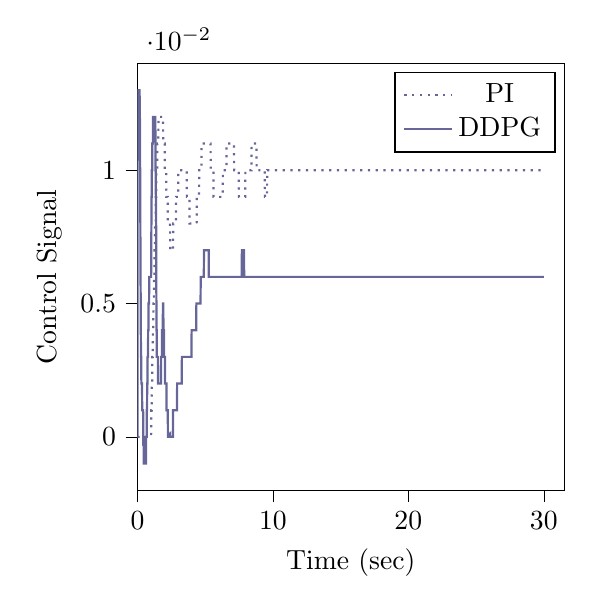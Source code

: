 % This file was created by tikzplotlib v0.9.1.
\begin{tikzpicture}

\definecolor{color0}{rgb}{0.122,0.467,0.706}
\definecolor{color1}{rgb}{1,0.498,0.055}

\pgfplotsset{scaled y ticks=false}

\begin{axis}[
compat=newest,
tick align=outside,
tick pos=left,
x grid style={white!69.02!black},
xmin=0, xmax=31.5,
xtick style={color=black},
y grid style={white!69.02!black},
ymin=-0.002, ymax=0.014,
ytick style={color=black},
%yticklabel style={
%        /pgf/number format/.cd,
%        	fixed,
%        	fixed zerofill,
%         	precision=3,
%        /tikz/.cd
%},
scaled y ticks=true,
scaled y ticks=base 10:2,
width=7cm,
height=7cm,
xlabel=Time (sec),
ylabel=Control Signal
]
\addplot [thick, blue!20!gray, dotted]
table {%
0 0
0.01 0
0.02 0
0.03 0
0.04 0
0.05 0
0.06 0
0.07 0
0.08 0
0.09 0
0.1 0
0.11 0
0.12 0
0.13 0
0.14 0
0.15 0
0.16 0
0.17 0
0.18 0
0.19 0
0.2 0
0.21 0
0.22 0
0.23 0
0.24 0
0.25 0
0.26 0
0.27 0
0.28 0
0.29 0
0.3 0
0.31 0
0.32 0
0.33 0
0.34 0
0.35 0
0.36 0
0.37 0
0.38 0
0.39 0
0.4 0
0.41 0
0.42 0
0.43 0
0.44 0
0.45 0
0.46 0
0.47 0
0.48 0
0.49 0
0.5 0
0.51 0
0.52 0
0.53 0
0.54 0
0.55 0
0.56 0
0.57 0
0.58 0
0.59 0
0.6 0
0.61 0
0.62 0
0.63 0
0.64 0
0.65 0
0.66 0
0.67 0
0.68 0
0.69 0
0.7 0
0.71 0
0.72 0
0.73 0
0.74 0
0.75 0
0.76 0
0.77 0
0.78 0
0.79 0
0.8 0
0.81 0
0.82 0
0.83 0
0.84 0
0.85 0
0.86 0
0.87 0
0.88 0
0.89 0
0.9 0
0.91 0
0.92 0
0.93 0
0.94 0
0.95 0
0.96 0
0.97 0
0.98 0
0.99 0
1 2.604e-10
1.01 0.0
1.02 0.001
1.03 0.001
1.04 0.001
1.05 0.001
1.06 0.002
1.07 0.002
1.08 0.002
1.09 0.002
1.1 0.003
1.11 0.003
1.12 0.003
1.13 0.003
1.14 0.004
1.15 0.004
1.16 0.004
1.17 0.004
1.18 0.005
1.19 0.005
1.2 0.005
1.21 0.005
1.22 0.006
1.23 0.006
1.24 0.006
1.25 0.006
1.26 0.007
1.27 0.007
1.28 0.007
1.29 0.007
1.3 0.008
1.31 0.008
1.32 0.008
1.33 0.008
1.34 0.008
1.35 0.009
1.36 0.009
1.37 0.009
1.38 0.009
1.39 0.009
1.4 0.01
1.41 0.01
1.42 0.01
1.43 0.01
1.44 0.01
1.45 0.01
1.46 0.01
1.47 0.011
1.48 0.011
1.49 0.011
1.5 0.011
1.51 0.011
1.52 0.011
1.53 0.011
1.54 0.011
1.55 0.012
1.56 0.012
1.57 0.012
1.58 0.012
1.59 0.012
1.6 0.012
1.61 0.012
1.62 0.012
1.63 0.012
1.64 0.012
1.65 0.012
1.66 0.012
1.67 0.012
1.68 0.012
1.69 0.012
1.7 0.012
1.71 0.012
1.72 0.012
1.73 0.012
1.74 0.012
1.75 0.012
1.76 0.012
1.77 0.012
1.78 0.012
1.79 0.012
1.8 0.012
1.81 0.012
1.82 0.012
1.83 0.012
1.84 0.012
1.85 0.012
1.86 0.012
1.87 0.012
1.88 0.012
1.89 0.012
1.9 0.011
1.91 0.011
1.92 0.011
1.93 0.011
1.94 0.011
1.95 0.011
1.96 0.011
1.97 0.011
1.98 0.011
1.99 0.011
2 0.011
2.01 0.011
2.02 0.01
2.03 0.01
2.04 0.01
2.05 0.01
2.06 0.01
2.07 0.01
2.08 0.01
2.09 0.01
2.1 0.01
2.11 0.01
2.12 0.01
2.13 0.009
2.14 0.009
2.15 0.009
2.16 0.009
2.17 0.009
2.18 0.009
2.19 0.009
2.2 0.009
2.21 0.009
2.22 0.009
2.23 0.009
2.24 0.008
2.25 0.008
2.26 0.008
2.27 0.008
2.28 0.008
2.29 0.008
2.3 0.008
2.31 0.008
2.32 0.008
2.33 0.008
2.34 0.008
2.35 0.008
2.36 0.008
2.37 0.008
2.38 0.008
2.39 0.008
2.4 0.008
2.41 0.008
2.42 0.007
2.43 0.007
2.44 0.007
2.45 0.007
2.46 0.007
2.47 0.007
2.48 0.007
2.49 0.007
2.5 0.007
2.51 0.007
2.52 0.007
2.53 0.007
2.54 0.007
2.55 0.007
2.56 0.007
2.57 0.007
2.58 0.007
2.59 0.007
2.6 0.007
2.61 0.007
2.62 0.007
2.63 0.007
2.64 0.008
2.65 0.008
2.66 0.008
2.67 0.008
2.68 0.008
2.69 0.008
2.7 0.008
2.71 0.008
2.72 0.008
2.73 0.008
2.74 0.008
2.75 0.008
2.76 0.008
2.77 0.008
2.78 0.008
2.79 0.008
2.8 0.008
2.81 0.008
2.82 0.008
2.83 0.008
2.84 0.008
2.85 0.009
2.86 0.009
2.87 0.009
2.88 0.009
2.89 0.009
2.9 0.009
2.91 0.009
2.92 0.009
2.93 0.009
2.94 0.009
2.95 0.009
2.96 0.009
2.97 0.009
2.98 0.009
2.99 0.009
3.0 0.009
3.01 0.009
3.02 0.01
3.03 0.01
3.04 0.01
3.05 0.01
3.06 0.01
3.07 0.01
3.08 0.01
3.09 0.01
3.1 0.01
3.11 0.01
3.12 0.01
3.13 0.01
3.14 0.01
3.15 0.01
3.16 0.01
3.17 0.01
3.18 0.01
3.19 0.01
3.2 0.01
3.21 0.01
3.22 0.01
3.23 0.01
3.24 0.01
3.25 0.01
3.26 0.01
3.27 0.01
3.28 0.01
3.29 0.01
3.3 0.01
3.31 0.01
3.32 0.01
3.33 0.01
3.34 0.01
3.35 0.01
3.36 0.01
3.37 0.01
3.38 0.01
3.39 0.01
3.4 0.01
3.41 0.01
3.42 0.01
3.43 0.01
3.44 0.01
3.45 0.01
3.46 0.01
3.47 0.01
3.48 0.01
3.49 0.01
3.5 0.01
3.51 0.01
3.52 0.01
3.53 0.01
3.54 0.01
3.55 0.01
3.56 0.01
3.57 0.01
3.58 0.01
3.59 0.01
3.6 0.01
3.61 0.01
3.62 0.01
3.63 0.01
3.64 0.01
3.65 0.009
3.66 0.009
3.67 0.009
3.68 0.009
3.69 0.009
3.7 0.009
3.71 0.009
3.72 0.009
3.73 0.009
3.74 0.009
3.75 0.009
3.76 0.009
3.77 0.009
3.78 0.009
3.79 0.009
3.8 0.009
3.81 0.009
3.82 0.009
3.83 0.009
3.84 0.009
3.85 0.008
3.86 0.008
3.87 0.008
3.88 0.008
3.89 0.008
3.9 0.008
3.91 0.008
3.92 0.008
3.93 0.008
3.94 0.008
3.95 0.008
3.96 0.008
3.97 0.008
3.98 0.008
3.99 0.008
4.0 0.008
4.01 0.008
4.02 0.008
4.03 0.008
4.04 0.008
4.05 0.008
4.06 0.008
4.07 0.008
4.08 0.008
4.09 0.008
4.1 0.008
4.11 0.008
4.12 0.008
4.13 0.008
4.14 0.008
4.15 0.008
4.16 0.008
4.17 0.008
4.18 0.008
4.19 0.008
4.2 0.008
4.21 0.008
4.22 0.008
4.23 0.008
4.24 0.008
4.25 0.008
4.26 0.008
4.27 0.008
4.28 0.008
4.29 0.008
4.3 0.008
4.31 0.008
4.32 0.008
4.33 0.008
4.34 0.008
4.35 0.008
4.36 0.008
4.37 0.008
4.38 0.009
4.39 0.009
4.4 0.009
4.41 0.009
4.42 0.009
4.43 0.009
4.44 0.009
4.45 0.009
4.46 0.009
4.47 0.009
4.48 0.009
4.49 0.009
4.5 0.009
4.51 0.009
4.52 0.009
4.53 0.009
4.54 0.009
4.55 0.009
4.56 0.01
4.57 0.01
4.58 0.01
4.59 0.01
4.6 0.01
4.61 0.01
4.62 0.01
4.63 0.01
4.64 0.01
4.65 0.01
4.66 0.01
4.67 0.01
4.68 0.01
4.69 0.01
4.7 0.01
4.71 0.01
4.72 0.01
4.73 0.011
4.74 0.011
4.75 0.011
4.76 0.011
4.77 0.011
4.78 0.011
4.79 0.011
4.8 0.011
4.81 0.011
4.82 0.011
4.83 0.011
4.84 0.011
4.85 0.011
4.86 0.011
4.87 0.011
4.88 0.011
4.89 0.011
4.9 0.011
4.91 0.011
4.92 0.011
4.93 0.011
4.94 0.011
4.95 0.011
4.96 0.011
4.97 0.011
4.98 0.011
4.99 0.011
5.0 0.011
5.01 0.011
5.02 0.011
5.03 0.011
5.04 0.011
5.05 0.011
5.06 0.011
5.07 0.011
5.08 0.011
5.09 0.011
5.1 0.011
5.11 0.011
5.12 0.011
5.13 0.011
5.14 0.011
5.15 0.011
5.16 0.011
5.17 0.011
5.18 0.011
5.19 0.011
5.2 0.011
5.21 0.011
5.22 0.011
5.23 0.011
5.24 0.011
5.25 0.011
5.26 0.011
5.27 0.011
5.28 0.011
5.29 0.011
5.3 0.011
5.31 0.011
5.32 0.011
5.33 0.011
5.34 0.011
5.35 0.011
5.36 0.011
5.37 0.011
5.38 0.011
5.39 0.011
5.4 0.011
5.41 0.01
5.42 0.01
5.43 0.01
5.44 0.01
5.45 0.01
5.46 0.01
5.47 0.01
5.48 0.01
5.49 0.01
5.5 0.01
5.51 0.01
5.52 0.01
5.53 0.01
5.54 0.01
5.55 0.01
5.56 0.01
5.57 0.01
5.58 0.01
5.59 0.01
5.6 0.01
5.61 0.01
5.62 0.009
5.63 0.009
5.64 0.009
5.65 0.009
5.66 0.009
5.67 0.009
5.68 0.009
5.69 0.009
5.7 0.009
5.71 0.009
5.72 0.009
5.73 0.009
5.74 0.009
5.75 0.009
5.76 0.009
5.77 0.009
5.78 0.009
5.79 0.009
5.8 0.009
5.81 0.009
5.82 0.009
5.83 0.009
5.84 0.009
5.85 0.009
5.86 0.009
5.87 0.009
5.88 0.009
5.89 0.009
5.9 0.009
5.91 0.009
5.92 0.009
5.93 0.009
5.94 0.009
5.95 0.009
5.96 0.009
5.97 0.009
5.98 0.009
5.99 0.009
6.0 0.009
6.01 0.009
6.02 0.009
6.03 0.009
6.04 0.009
6.05 0.009
6.06 0.009
6.07 0.009
6.08 0.009
6.09 0.009
6.1 0.009
6.11 0.009
6.12 0.009
6.13 0.009
6.14 0.009
6.15 0.009
6.16 0.009
6.17 0.009
6.18 0.009
6.19 0.009
6.2 0.009
6.21 0.009
6.22 0.009
6.23 0.009
6.24 0.009
6.25 0.009
6.26 0.009
6.27 0.009
6.28 0.009
6.29 0.009
6.3 0.009
6.31 0.01
6.32 0.01
6.33 0.01
6.34 0.01
6.35 0.01
6.36 0.01
6.37 0.01
6.38 0.01
6.39 0.01
6.4 0.01
6.41 0.01
6.42 0.01
6.43 0.01
6.44 0.01
6.45 0.01
6.46 0.01
6.47 0.01
6.48 0.01
6.49 0.01
6.5 0.01
6.51 0.01
6.52 0.01
6.53 0.01
6.54 0.01
6.55 0.01
6.56 0.01
6.57 0.01
6.58 0.011
6.59 0.011
6.6 0.011
6.61 0.011
6.62 0.011
6.63 0.011
6.64 0.011
6.65 0.011
6.66 0.011
6.67 0.011
6.68 0.011
6.69 0.011
6.7 0.011
6.71 0.011
6.72 0.011
6.73 0.011
6.74 0.011
6.75 0.011
6.76 0.011
6.77 0.011
6.78 0.011
6.79 0.011
6.8 0.011
6.81 0.011
6.82 0.011
6.83 0.011
6.84 0.011
6.85 0.011
6.86 0.011
6.87 0.011
6.88 0.011
6.89 0.011
6.9 0.011
6.91 0.011
6.92 0.011
6.93 0.011
6.94 0.011
6.95 0.011
6.96 0.011
6.97 0.011
6.98 0.011
6.99 0.011
7.0 0.011
7.01 0.011
7.02 0.011
7.03 0.011
7.04 0.011
7.05 0.011
7.06 0.011
7.07 0.011
7.08 0.011
7.09 0.011
7.1 0.011
7.11 0.011
7.12 0.011
7.13 0.011
7.14 0.01
7.15 0.01
7.16 0.01
7.17 0.01
7.18 0.01
7.19 0.01
7.2 0.01
7.21 0.01
7.22 0.01
7.23 0.01
7.24 0.01
7.25 0.01
7.26 0.01
7.27 0.01
7.28 0.01
7.29 0.01
7.3 0.01
7.31 0.01
7.32 0.01
7.33 0.01
7.34 0.01
7.35 0.01
7.36 0.01
7.37 0.01
7.38 0.01
7.39 0.01
7.4 0.01
7.41 0.01
7.42 0.01
7.43 0.01
7.44 0.01
7.45 0.01
7.46 0.01
7.47 0.01
7.48 0.01
7.49 0.009
7.5 0.009
7.51 0.009
7.52 0.009
7.53 0.009
7.54 0.009
7.55 0.009
7.56 0.009
7.57 0.009
7.58 0.009
7.59 0.009
7.6 0.009
7.61 0.009
7.62 0.009
7.63 0.009
7.64 0.009
7.65 0.009
7.66 0.009
7.67 0.009
7.68 0.009
7.69 0.009
7.7 0.009
7.71 0.009
7.72 0.009
7.73 0.009
7.74 0.009
7.75 0.009
7.76 0.009
7.77 0.009
7.78 0.009
7.79 0.009
7.8 0.009
7.81 0.009
7.82 0.009
7.83 0.009
7.84 0.009
7.85 0.009
7.86 0.009
7.87 0.009
7.88 0.009
7.89 0.009
7.9 0.009
7.91 0.009
7.92 0.009
7.93 0.009
7.94 0.009
7.95 0.009
7.96 0.009
7.97 0.01
7.98 0.01
7.99 0.01
8.0 0.01
8.01 0.01
8.02 0.01
8.03 0.01
8.04 0.01
8.05 0.01
8.06 0.01
8.07 0.01
8.08 0.01
8.09 0.01
8.1 0.01
8.11 0.01
8.12 0.01
8.13 0.01
8.14 0.01
8.15 0.01
8.16 0.01
8.17 0.01
8.18 0.01
8.19 0.01
8.2 0.01
8.21 0.01
8.22 0.01
8.23 0.01
8.24 0.01
8.25 0.01
8.26 0.01
8.27 0.01
8.28 0.01
8.29 0.01
8.3 0.01
8.31 0.01
8.32 0.01
8.33 0.01
8.34 0.01
8.35 0.01
8.36 0.01
8.37 0.01
8.38 0.01
8.39 0.01
8.4 0.01
8.41 0.01
8.42 0.01
8.43 0.011
8.44 0.011
8.45 0.011
8.46 0.011
8.47 0.011
8.48 0.011
8.49 0.011
8.5 0.011
8.51 0.011
8.52 0.011
8.53 0.011
8.54 0.011
8.55 0.011
8.56 0.011
8.57 0.011
8.58 0.011
8.59 0.011
8.6 0.011
8.61 0.011
8.62 0.011
8.63 0.011
8.64 0.011
8.65 0.011
8.66 0.011
8.67 0.011
8.68 0.011
8.69 0.011
8.7 0.011
8.71 0.011
8.72 0.011
8.73 0.011
8.74 0.011
8.75 0.011
8.76 0.011
8.77 0.011
8.78 0.011
8.79 0.011
8.8 0.01
8.81 0.01
8.82 0.01
8.83 0.01
8.84 0.01
8.85 0.01
8.86 0.01
8.87 0.01
8.88 0.01
8.89 0.01
8.9 0.01
8.91 0.01
8.92 0.01
8.93 0.01
8.94 0.01
8.95 0.01
8.96 0.01
8.97 0.01
8.98 0.01
8.99 0.01
9.0 0.01
9.01 0.01
9.02 0.01
9.03 0.01
9.04 0.01
9.05 0.01
9.06 0.01
9.07 0.01
9.08 0.01
9.09 0.01
9.1 0.01
9.11 0.01
9.12 0.01
9.13 0.01
9.14 0.01
9.15 0.01
9.16 0.01
9.17 0.01
9.18 0.01
9.19 0.01
9.2 0.01
9.21 0.01
9.22 0.01
9.23 0.01
9.24 0.01
9.25 0.01
9.26 0.01
9.27 0.01
9.28 0.01
9.29 0.01
9.3 0.01
9.31 0.01
9.32 0.01
9.33 0.01
9.34 0.01
9.35 0.01
9.36 0.01
9.37 0.01
9.38 0.01
9.39 0.01
9.4 0.01
9.41 0.009
9.42 0.009
9.43 0.009
9.44 0.009
9.45 0.009
9.46 0.009
9.47 0.009
9.48 0.009
9.49 0.009
9.5 0.009
9.51 0.009
9.52 0.009
9.53 0.009
9.54 0.009
9.55 0.009
9.56 0.009
9.57 0.009
9.58 0.01
9.59 0.01
9.6 0.01
9.61 0.01
9.62 0.01
9.63 0.01
9.64 0.01
9.65 0.01
9.66 0.01
9.67 0.01
9.68 0.01
9.69 0.01
9.7 0.01
9.71 0.01
9.72 0.01
9.73 0.01
9.74 0.01
9.75 0.01
9.76 0.01
9.77 0.01
9.78 0.01
9.79 0.01
9.8 0.01
9.81 0.01
9.82 0.01
9.83 0.01
9.84 0.01
9.85 0.01
9.86 0.01
9.87 0.01
9.88 0.01
9.89 0.01
9.9 0.01
9.91 0.01
9.92 0.01
9.93 0.01
9.94 0.01
9.95 0.01
9.96 0.01
9.97 0.01
9.98 0.01
9.99 0.01
10.0 0.01
10.01 0.01
10.02 0.01
10.03 0.01
10.04 0.01
10.05 0.01
10.06 0.01
10.07 0.01
10.08 0.01
10.09 0.01
10.1 0.01
10.11 0.01
10.12 0.01
10.13 0.01
10.14 0.01
10.15 0.01
10.16 0.01
10.17 0.01
10.18 0.01
10.19 0.01
10.2 0.01
10.21 0.01
10.22 0.01
10.23 0.01
10.24 0.01
10.25 0.01
10.26 0.01
10.27 0.01
10.28 0.01
10.29 0.01
10.3 0.01
10.31 0.01
10.32 0.01
10.33 0.01
10.34 0.01
10.35 0.01
10.36 0.01
10.37 0.01
10.38 0.01
10.39 0.01
10.4 0.01
10.41 0.01
10.42 0.01
10.43 0.01
10.44 0.01
10.45 0.01
10.46 0.01
10.47 0.01
10.48 0.01
10.49 0.01
10.5 0.01
10.51 0.01
10.52 0.01
10.53 0.01
10.54 0.01
10.55 0.01
10.56 0.01
10.57 0.01
10.58 0.01
10.59 0.01
10.6 0.01
10.61 0.01
10.62 0.01
10.63 0.01
10.64 0.01
10.65 0.01
10.66 0.01
10.67 0.01
10.68 0.01
10.69 0.01
10.7 0.01
10.71 0.01
10.72 0.01
10.73 0.01
10.74 0.01
10.75 0.01
10.76 0.01
10.77 0.01
10.78 0.01
10.79 0.01
10.8 0.01
10.81 0.01
10.82 0.01
10.83 0.01
10.84 0.01
10.85 0.01
10.86 0.01
10.87 0.01
10.88 0.01
10.89 0.01
10.9 0.01
10.91 0.01
10.92 0.01
10.93 0.01
10.94 0.01
10.95 0.01
10.96 0.01
10.97 0.01
10.98 0.01
10.99 0.01
11.0 0.01
11.01 0.01
11.02 0.01
11.03 0.01
11.04 0.01
11.05 0.01
11.06 0.01
11.07 0.01
11.08 0.01
11.09 0.01
11.1 0.01
11.11 0.01
11.12 0.01
11.13 0.01
11.14 0.01
11.15 0.01
11.16 0.01
11.17 0.01
11.18 0.01
11.19 0.01
11.2 0.01
11.21 0.01
11.22 0.01
11.23 0.01
11.24 0.01
11.25 0.01
11.26 0.01
11.27 0.01
11.28 0.01
11.29 0.01
11.3 0.01
11.31 0.01
11.32 0.01
11.33 0.01
11.34 0.01
11.35 0.01
11.36 0.01
11.37 0.01
11.38 0.01
11.39 0.01
11.4 0.01
11.41 0.01
11.42 0.01
11.43 0.01
11.44 0.01
11.45 0.01
11.46 0.01
11.47 0.01
11.48 0.01
11.49 0.01
11.5 0.01
11.51 0.01
11.52 0.01
11.53 0.01
11.54 0.01
11.55 0.01
11.56 0.01
11.57 0.01
11.58 0.01
11.59 0.01
11.6 0.01
11.61 0.01
11.62 0.01
11.63 0.01
11.64 0.01
11.65 0.01
11.66 0.01
11.67 0.01
11.68 0.01
11.69 0.01
11.7 0.01
11.71 0.01
11.72 0.01
11.73 0.01
11.74 0.01
11.75 0.01
11.76 0.01
11.77 0.01
11.78 0.01
11.79 0.01
11.8 0.01
11.81 0.01
11.82 0.01
11.83 0.01
11.84 0.01
11.85 0.01
11.86 0.01
11.87 0.01
11.88 0.01
11.89 0.01
11.9 0.01
11.91 0.01
11.92 0.01
11.93 0.01
11.94 0.01
11.95 0.01
11.96 0.01
11.97 0.01
11.98 0.01
11.99 0.01
12.0 0.01
12.01 0.01
12.02 0.01
12.03 0.01
12.04 0.01
12.05 0.01
12.06 0.01
12.07 0.01
12.08 0.01
12.09 0.01
12.1 0.01
12.11 0.01
12.12 0.01
12.13 0.01
12.14 0.01
12.15 0.01
12.16 0.01
12.17 0.01
12.18 0.01
12.19 0.01
12.2 0.01
12.21 0.01
12.22 0.01
12.23 0.01
12.24 0.01
12.25 0.01
12.26 0.01
12.27 0.01
12.28 0.01
12.29 0.01
12.3 0.01
12.31 0.01
12.32 0.01
12.33 0.01
12.34 0.01
12.35 0.01
12.36 0.01
12.37 0.01
12.38 0.01
12.39 0.01
12.4 0.01
12.41 0.01
12.42 0.01
12.43 0.01
12.44 0.01
12.45 0.01
12.46 0.01
12.47 0.01
12.48 0.01
12.49 0.01
12.5 0.01
12.51 0.01
12.52 0.01
12.53 0.01
12.54 0.01
12.55 0.01
12.56 0.01
12.57 0.01
12.58 0.01
12.59 0.01
12.6 0.01
12.61 0.01
12.62 0.01
12.63 0.01
12.64 0.01
12.65 0.01
12.66 0.01
12.67 0.01
12.68 0.01
12.69 0.01
12.7 0.01
12.71 0.01
12.72 0.01
12.73 0.01
12.74 0.01
12.75 0.01
12.76 0.01
12.77 0.01
12.78 0.01
12.79 0.01
12.8 0.01
12.81 0.01
12.82 0.01
12.83 0.01
12.84 0.01
12.85 0.01
12.86 0.01
12.87 0.01
12.88 0.01
12.89 0.01
12.9 0.01
12.91 0.01
12.92 0.01
12.93 0.01
12.94 0.01
12.95 0.01
12.96 0.01
12.97 0.01
12.98 0.01
12.99 0.01
13.0 0.01
13.01 0.01
13.02 0.01
13.03 0.01
13.04 0.01
13.05 0.01
13.06 0.01
13.07 0.01
13.08 0.01
13.09 0.01
13.1 0.01
13.11 0.01
13.12 0.01
13.13 0.01
13.14 0.01
13.15 0.01
13.16 0.01
13.17 0.01
13.18 0.01
13.19 0.01
13.2 0.01
13.21 0.01
13.22 0.01
13.23 0.01
13.24 0.01
13.25 0.01
13.26 0.01
13.27 0.01
13.28 0.01
13.29 0.01
13.3 0.01
13.31 0.01
13.32 0.01
13.33 0.01
13.34 0.01
13.35 0.01
13.36 0.01
13.37 0.01
13.38 0.01
13.39 0.01
13.4 0.01
13.41 0.01
13.42 0.01
13.43 0.01
13.44 0.01
13.45 0.01
13.46 0.01
13.47 0.01
13.48 0.01
13.49 0.01
13.5 0.01
13.51 0.01
13.52 0.01
13.53 0.01
13.54 0.01
13.55 0.01
13.56 0.01
13.57 0.01
13.58 0.01
13.59 0.01
13.6 0.01
13.61 0.01
13.62 0.01
13.63 0.01
13.64 0.01
13.65 0.01
13.66 0.01
13.67 0.01
13.68 0.01
13.69 0.01
13.7 0.01
13.71 0.01
13.72 0.01
13.73 0.01
13.74 0.01
13.75 0.01
13.76 0.01
13.77 0.01
13.78 0.01
13.79 0.01
13.8 0.01
13.81 0.01
13.82 0.01
13.83 0.01
13.84 0.01
13.85 0.01
13.86 0.01
13.87 0.01
13.88 0.01
13.89 0.01
13.9 0.01
13.91 0.01
13.92 0.01
13.93 0.01
13.94 0.01
13.95 0.01
13.96 0.01
13.97 0.01
13.98 0.01
13.99 0.01
14.0 0.01
14.01 0.01
14.02 0.01
14.03 0.01
14.04 0.01
14.05 0.01
14.06 0.01
14.07 0.01
14.08 0.01
14.09 0.01
14.1 0.01
14.11 0.01
14.12 0.01
14.13 0.01
14.14 0.01
14.15 0.01
14.16 0.01
14.17 0.01
14.18 0.01
14.19 0.01
14.2 0.01
14.21 0.01
14.22 0.01
14.23 0.01
14.24 0.01
14.25 0.01
14.26 0.01
14.27 0.01
14.28 0.01
14.29 0.01
14.3 0.01
14.31 0.01
14.32 0.01
14.33 0.01
14.34 0.01
14.35 0.01
14.36 0.01
14.37 0.01
14.38 0.01
14.39 0.01
14.4 0.01
14.41 0.01
14.42 0.01
14.43 0.01
14.44 0.01
14.45 0.01
14.46 0.01
14.47 0.01
14.48 0.01
14.49 0.01
14.5 0.01
14.51 0.01
14.52 0.01
14.53 0.01
14.54 0.01
14.55 0.01
14.56 0.01
14.57 0.01
14.58 0.01
14.59 0.01
14.6 0.01
14.61 0.01
14.62 0.01
14.63 0.01
14.64 0.01
14.65 0.01
14.66 0.01
14.67 0.01
14.68 0.01
14.69 0.01
14.7 0.01
14.71 0.01
14.72 0.01
14.73 0.01
14.74 0.01
14.75 0.01
14.76 0.01
14.77 0.01
14.78 0.01
14.79 0.01
14.8 0.01
14.81 0.01
14.82 0.01
14.83 0.01
14.84 0.01
14.85 0.01
14.86 0.01
14.87 0.01
14.88 0.01
14.89 0.01
14.9 0.01
14.91 0.01
14.92 0.01
14.93 0.01
14.94 0.01
14.95 0.01
14.96 0.01
14.97 0.01
14.98 0.01
14.99 0.01
15.0 0.01
15.01 0.01
15.02 0.01
15.03 0.01
15.04 0.01
15.05 0.01
15.06 0.01
15.07 0.01
15.08 0.01
15.09 0.01
15.1 0.01
15.11 0.01
15.12 0.01
15.13 0.01
15.14 0.01
15.15 0.01
15.16 0.01
15.17 0.01
15.18 0.01
15.19 0.01
15.2 0.01
15.21 0.01
15.22 0.01
15.23 0.01
15.24 0.01
15.25 0.01
15.26 0.01
15.27 0.01
15.28 0.01
15.29 0.01
15.3 0.01
15.31 0.01
15.32 0.01
15.33 0.01
15.34 0.01
15.35 0.01
15.36 0.01
15.37 0.01
15.38 0.01
15.39 0.01
15.4 0.01
15.41 0.01
15.42 0.01
15.43 0.01
15.44 0.01
15.45 0.01
15.46 0.01
15.47 0.01
15.48 0.01
15.49 0.01
15.5 0.01
15.51 0.01
15.52 0.01
15.53 0.01
15.54 0.01
15.55 0.01
15.56 0.01
15.57 0.01
15.58 0.01
15.59 0.01
15.6 0.01
15.61 0.01
15.62 0.01
15.63 0.01
15.64 0.01
15.65 0.01
15.66 0.01
15.67 0.01
15.68 0.01
15.69 0.01
15.7 0.01
15.71 0.01
15.72 0.01
15.73 0.01
15.74 0.01
15.75 0.01
15.76 0.01
15.77 0.01
15.78 0.01
15.79 0.01
15.8 0.01
15.81 0.01
15.82 0.01
15.83 0.01
15.84 0.01
15.85 0.01
15.86 0.01
15.87 0.01
15.88 0.01
15.89 0.01
15.9 0.01
15.91 0.01
15.92 0.01
15.93 0.01
15.94 0.01
15.95 0.01
15.96 0.01
15.97 0.01
15.98 0.01
15.99 0.01
16.0 0.01
16.01 0.01
16.02 0.01
16.03 0.01
16.04 0.01
16.05 0.01
16.06 0.01
16.07 0.01
16.08 0.01
16.09 0.01
16.1 0.01
16.11 0.01
16.12 0.01
16.13 0.01
16.14 0.01
16.15 0.01
16.16 0.01
16.17 0.01
16.18 0.01
16.19 0.01
16.2 0.01
16.21 0.01
16.22 0.01
16.23 0.01
16.24 0.01
16.25 0.01
16.26 0.01
16.27 0.01
16.28 0.01
16.29 0.01
16.3 0.01
16.31 0.01
16.32 0.01
16.33 0.01
16.34 0.01
16.35 0.01
16.36 0.01
16.37 0.01
16.38 0.01
16.39 0.01
16.4 0.01
16.41 0.01
16.42 0.01
16.43 0.01
16.44 0.01
16.45 0.01
16.46 0.01
16.47 0.01
16.48 0.01
16.49 0.01
16.5 0.01
16.51 0.01
16.52 0.01
16.53 0.01
16.54 0.01
16.55 0.01
16.56 0.01
16.57 0.01
16.58 0.01
16.59 0.01
16.6 0.01
16.61 0.01
16.62 0.01
16.63 0.01
16.64 0.01
16.65 0.01
16.66 0.01
16.67 0.01
16.68 0.01
16.69 0.01
16.7 0.01
16.71 0.01
16.72 0.01
16.73 0.01
16.74 0.01
16.75 0.01
16.76 0.01
16.77 0.01
16.78 0.01
16.79 0.01
16.8 0.01
16.81 0.01
16.82 0.01
16.83 0.01
16.84 0.01
16.85 0.01
16.86 0.01
16.87 0.01
16.88 0.01
16.89 0.01
16.9 0.01
16.91 0.01
16.92 0.01
16.93 0.01
16.94 0.01
16.95 0.01
16.96 0.01
16.97 0.01
16.98 0.01
16.99 0.01
17.0 0.01
17.01 0.01
17.02 0.01
17.03 0.01
17.04 0.01
17.05 0.01
17.06 0.01
17.07 0.01
17.08 0.01
17.09 0.01
17.1 0.01
17.11 0.01
17.12 0.01
17.13 0.01
17.14 0.01
17.15 0.01
17.16 0.01
17.17 0.01
17.18 0.01
17.19 0.01
17.2 0.01
17.21 0.01
17.22 0.01
17.23 0.01
17.24 0.01
17.25 0.01
17.26 0.01
17.27 0.01
17.28 0.01
17.29 0.01
17.3 0.01
17.31 0.01
17.32 0.01
17.33 0.01
17.34 0.01
17.35 0.01
17.36 0.01
17.37 0.01
17.38 0.01
17.39 0.01
17.4 0.01
17.41 0.01
17.42 0.01
17.43 0.01
17.44 0.01
17.45 0.01
17.46 0.01
17.47 0.01
17.48 0.01
17.49 0.01
17.5 0.01
17.51 0.01
17.52 0.01
17.53 0.01
17.54 0.01
17.55 0.01
17.56 0.01
17.57 0.01
17.58 0.01
17.59 0.01
17.6 0.01
17.61 0.01
17.62 0.01
17.63 0.01
17.64 0.01
17.65 0.01
17.66 0.01
17.67 0.01
17.68 0.01
17.69 0.01
17.7 0.01
17.71 0.01
17.72 0.01
17.73 0.01
17.74 0.01
17.75 0.01
17.76 0.01
17.77 0.01
17.78 0.01
17.79 0.01
17.8 0.01
17.81 0.01
17.82 0.01
17.83 0.01
17.84 0.01
17.85 0.01
17.86 0.01
17.87 0.01
17.88 0.01
17.89 0.01
17.9 0.01
17.91 0.01
17.92 0.01
17.93 0.01
17.94 0.01
17.95 0.01
17.96 0.01
17.97 0.01
17.98 0.01
17.99 0.01
18 0.01
18.01 0.01
18.02 0.01
18.03 0.01
18.04 0.01
18.05 0.01
18.06 0.01
18.07 0.01
18.08 0.01
18.09 0.01
18.1 0.01
18.11 0.01
18.12 0.01
18.13 0.01
18.14 0.01
18.15 0.01
18.16 0.01
18.17 0.01
18.18 0.01
18.19 0.01
18.2 0.01
18.21 0.01
18.22 0.01
18.23 0.01
18.24 0.01
18.25 0.01
18.26 0.01
18.27 0.01
18.28 0.01
18.29 0.01
18.3 0.01
18.31 0.01
18.32 0.01
18.33 0.01
18.34 0.01
18.35 0.01
18.36 0.01
18.37 0.01
18.38 0.01
18.39 0.01
18.4 0.01
18.41 0.01
18.42 0.01
18.43 0.01
18.44 0.01
18.45 0.01
18.46 0.01
18.47 0.01
18.48 0.01
18.49 0.01
18.5 0.01
18.51 0.01
18.52 0.01
18.53 0.01
18.54 0.01
18.55 0.01
18.56 0.01
18.57 0.01
18.58 0.01
18.59 0.01
18.6 0.01
18.61 0.01
18.62 0.01
18.63 0.01
18.64 0.01
18.65 0.01
18.66 0.01
18.67 0.01
18.68 0.01
18.69 0.01
18.7 0.01
18.71 0.01
18.72 0.01
18.73 0.01
18.74 0.01
18.75 0.01
18.76 0.01
18.77 0.01
18.78 0.01
18.79 0.01
18.8 0.01
18.81 0.01
18.82 0.01
18.83 0.01
18.84 0.01
18.85 0.01
18.86 0.01
18.87 0.01
18.88 0.01
18.89 0.01
18.9 0.01
18.91 0.01
18.92 0.01
18.93 0.01
18.94 0.01
18.95 0.01
18.96 0.01
18.97 0.01
18.98 0.01
18.99 0.01
19.0 0.01
19.01 0.01
19.02 0.01
19.03 0.01
19.04 0.01
19.05 0.01
19.06 0.01
19.07 0.01
19.08 0.01
19.09 0.01
19.1 0.01
19.11 0.01
19.12 0.01
19.13 0.01
19.14 0.01
19.15 0.01
19.16 0.01
19.17 0.01
19.18 0.01
19.19 0.01
19.2 0.01
19.21 0.01
19.22 0.01
19.23 0.01
19.24 0.01
19.25 0.01
19.26 0.01
19.27 0.01
19.28 0.01
19.29 0.01
19.3 0.01
19.31 0.01
19.32 0.01
19.33 0.01
19.34 0.01
19.35 0.01
19.36 0.01
19.37 0.01
19.38 0.01
19.39 0.01
19.4 0.01
19.41 0.01
19.42 0.01
19.43 0.01
19.44 0.01
19.45 0.01
19.46 0.01
19.47 0.01
19.48 0.01
19.49 0.01
19.5 0.01
19.51 0.01
19.52 0.01
19.53 0.01
19.54 0.01
19.55 0.01
19.56 0.01
19.57 0.01
19.58 0.01
19.59 0.01
19.6 0.01
19.61 0.01
19.62 0.01
19.63 0.01
19.64 0.01
19.65 0.01
19.66 0.01
19.67 0.01
19.68 0.01
19.69 0.01
19.7 0.01
19.71 0.01
19.72 0.01
19.73 0.01
19.74 0.01
19.75 0.01
19.76 0.01
19.77 0.01
19.78 0.01
19.79 0.01
19.8 0.01
19.81 0.01
19.82 0.01
19.83 0.01
19.84 0.01
19.85 0.01
19.86 0.01
19.87 0.01
19.88 0.01
19.89 0.01
19.9 0.01
19.91 0.01
19.92 0.01
19.93 0.01
19.94 0.01
19.95 0.01
19.96 0.01
19.97 0.01
19.98 0.01
19.99 0.01
20.0 0.01
20.01 0.01
20.02 0.01
20.03 0.01
20.04 0.01
20.05 0.01
20.06 0.01
20.07 0.01
20.08 0.01
20.09 0.01
20.1 0.01
20.11 0.01
20.12 0.01
20.13 0.01
20.14 0.01
20.15 0.01
20.16 0.01
20.17 0.01
20.18 0.01
20.19 0.01
20.2 0.01
20.21 0.01
20.22 0.01
20.23 0.01
20.24 0.01
20.25 0.01
20.26 0.01
20.27 0.01
20.28 0.01
20.29 0.01
20.3 0.01
20.31 0.01
20.32 0.01
20.33 0.01
20.34 0.01
20.35 0.01
20.36 0.01
20.37 0.01
20.38 0.01
20.39 0.01
20.4 0.01
20.41 0.01
20.42 0.01
20.43 0.01
20.44 0.01
20.45 0.01
20.46 0.01
20.47 0.01
20.48 0.01
20.49 0.01
20.5 0.01
20.51 0.01
20.52 0.01
20.53 0.01
20.54 0.01
20.55 0.01
20.56 0.01
20.57 0.01
20.58 0.01
20.59 0.01
20.6 0.01
20.61 0.01
20.62 0.01
20.63 0.01
20.64 0.01
20.65 0.01
20.66 0.01
20.67 0.01
20.68 0.01
20.69 0.01
20.7 0.01
20.71 0.01
20.72 0.01
20.73 0.01
20.74 0.01
20.75 0.01
20.76 0.01
20.77 0.01
20.78 0.01
20.79 0.01
20.8 0.01
20.81 0.01
20.82 0.01
20.83 0.01
20.84 0.01
20.85 0.01
20.86 0.01
20.87 0.01
20.88 0.01
20.89 0.01
20.9 0.01
20.91 0.01
20.92 0.01
20.93 0.01
20.94 0.01
20.95 0.01
20.96 0.01
20.97 0.01
20.98 0.01
20.99 0.01
21.0 0.01
21.01 0.01
21.02 0.01
21.03 0.01
21.04 0.01
21.05 0.01
21.06 0.01
21.07 0.01
21.08 0.01
21.09 0.01
21.1 0.01
21.11 0.01
21.12 0.01
21.13 0.01
21.14 0.01
21.15 0.01
21.16 0.01
21.17 0.01
21.18 0.01
21.19 0.01
21.2 0.01
21.21 0.01
21.22 0.01
21.23 0.01
21.24 0.01
21.25 0.01
21.26 0.01
21.27 0.01
21.28 0.01
21.29 0.01
21.3 0.01
21.31 0.01
21.32 0.01
21.33 0.01
21.34 0.01
21.35 0.01
21.36 0.01
21.37 0.01
21.38 0.01
21.39 0.01
21.4 0.01
21.41 0.01
21.42 0.01
21.43 0.01
21.44 0.01
21.45 0.01
21.46 0.01
21.47 0.01
21.48 0.01
21.49 0.01
21.5 0.01
21.51 0.01
21.52 0.01
21.53 0.01
21.54 0.01
21.55 0.01
21.56 0.01
21.57 0.01
21.58 0.01
21.59 0.01
21.6 0.01
21.61 0.01
21.62 0.01
21.63 0.01
21.64 0.01
21.65 0.01
21.66 0.01
21.67 0.01
21.68 0.01
21.69 0.01
21.7 0.01
21.71 0.01
21.72 0.01
21.73 0.01
21.74 0.01
21.75 0.01
21.76 0.01
21.77 0.01
21.78 0.01
21.79 0.01
21.8 0.01
21.81 0.01
21.82 0.01
21.83 0.01
21.84 0.01
21.85 0.01
21.86 0.01
21.87 0.01
21.88 0.01
21.89 0.01
21.9 0.01
21.91 0.01
21.92 0.01
21.93 0.01
21.94 0.01
21.95 0.01
21.96 0.01
21.97 0.01
21.98 0.01
21.99 0.01
22.0 0.01
22.01 0.01
22.02 0.01
22.03 0.01
22.04 0.01
22.05 0.01
22.06 0.01
22.07 0.01
22.08 0.01
22.09 0.01
22.1 0.01
22.11 0.01
22.12 0.01
22.13 0.01
22.14 0.01
22.15 0.01
22.16 0.01
22.17 0.01
22.18 0.01
22.19 0.01
22.2 0.01
22.21 0.01
22.22 0.01
22.23 0.01
22.24 0.01
22.25 0.01
22.26 0.01
22.27 0.01
22.28 0.01
22.29 0.01
22.3 0.01
22.31 0.01
22.32 0.01
22.33 0.01
22.34 0.01
22.35 0.01
22.36 0.01
22.37 0.01
22.38 0.01
22.39 0.01
22.4 0.01
22.41 0.01
22.42 0.01
22.43 0.01
22.44 0.01
22.45 0.01
22.46 0.01
22.47 0.01
22.48 0.01
22.49 0.01
22.5 0.01
22.51 0.01
22.52 0.01
22.53 0.01
22.54 0.01
22.55 0.01
22.56 0.01
22.57 0.01
22.58 0.01
22.59 0.01
22.6 0.01
22.61 0.01
22.62 0.01
22.63 0.01
22.64 0.01
22.65 0.01
22.66 0.01
22.67 0.01
22.68 0.01
22.69 0.01
22.7 0.01
22.71 0.01
22.72 0.01
22.73 0.01
22.74 0.01
22.75 0.01
22.76 0.01
22.77 0.01
22.78 0.01
22.79 0.01
22.8 0.01
22.81 0.01
22.82 0.01
22.83 0.01
22.84 0.01
22.85 0.01
22.86 0.01
22.87 0.01
22.88 0.01
22.89 0.01
22.9 0.01
22.91 0.01
22.92 0.01
22.93 0.01
22.94 0.01
22.95 0.01
22.96 0.01
22.97 0.01
22.98 0.01
22.99 0.01
23.0 0.01
23.01 0.01
23.02 0.01
23.03 0.01
23.04 0.01
23.05 0.01
23.06 0.01
23.07 0.01
23.08 0.01
23.09 0.01
23.1 0.01
23.11 0.01
23.12 0.01
23.13 0.01
23.14 0.01
23.15 0.01
23.16 0.01
23.17 0.01
23.18 0.01
23.19 0.01
23.2 0.01
23.21 0.01
23.22 0.01
23.23 0.01
23.24 0.01
23.25 0.01
23.26 0.01
23.27 0.01
23.28 0.01
23.29 0.01
23.3 0.01
23.31 0.01
23.32 0.01
23.33 0.01
23.34 0.01
23.35 0.01
23.36 0.01
23.37 0.01
23.38 0.01
23.39 0.01
23.4 0.01
23.41 0.01
23.42 0.01
23.43 0.01
23.44 0.01
23.45 0.01
23.46 0.01
23.47 0.01
23.48 0.01
23.49 0.01
23.5 0.01
23.51 0.01
23.52 0.01
23.53 0.01
23.54 0.01
23.55 0.01
23.56 0.01
23.57 0.01
23.58 0.01
23.59 0.01
23.6 0.01
23.61 0.01
23.62 0.01
23.63 0.01
23.64 0.01
23.65 0.01
23.66 0.01
23.67 0.01
23.68 0.01
23.69 0.01
23.7 0.01
23.71 0.01
23.72 0.01
23.73 0.01
23.74 0.01
23.75 0.01
23.76 0.01
23.77 0.01
23.78 0.01
23.79 0.01
23.8 0.01
23.81 0.01
23.82 0.01
23.83 0.01
23.84 0.01
23.85 0.01
23.86 0.01
23.87 0.01
23.88 0.01
23.89 0.01
23.9 0.01
23.91 0.01
23.92 0.01
23.93 0.01
23.94 0.01
23.95 0.01
23.96 0.01
23.97 0.01
23.98 0.01
23.99 0.01
24.0 0.01
24.01 0.01
24.02 0.01
24.03 0.01
24.04 0.01
24.05 0.01
24.06 0.01
24.07 0.01
24.08 0.01
24.09 0.01
24.1 0.01
24.11 0.01
24.12 0.01
24.13 0.01
24.14 0.01
24.15 0.01
24.16 0.01
24.17 0.01
24.18 0.01
24.19 0.01
24.2 0.01
24.21 0.01
24.22 0.01
24.23 0.01
24.24 0.01
24.25 0.01
24.26 0.01
24.27 0.01
24.28 0.01
24.29 0.01
24.3 0.01
24.31 0.01
24.32 0.01
24.33 0.01
24.34 0.01
24.35 0.01
24.36 0.01
24.37 0.01
24.38 0.01
24.39 0.01
24.4 0.01
24.41 0.01
24.42 0.01
24.43 0.01
24.44 0.01
24.45 0.01
24.46 0.01
24.47 0.01
24.48 0.01
24.49 0.01
24.5 0.01
24.51 0.01
24.52 0.01
24.53 0.01
24.54 0.01
24.55 0.01
24.56 0.01
24.57 0.01
24.58 0.01
24.59 0.01
24.6 0.01
24.61 0.01
24.62 0.01
24.63 0.01
24.64 0.01
24.65 0.01
24.66 0.01
24.67 0.01
24.68 0.01
24.69 0.01
24.7 0.01
24.71 0.01
24.72 0.01
24.73 0.01
24.74 0.01
24.75 0.01
24.76 0.01
24.77 0.01
24.78 0.01
24.79 0.01
24.8 0.01
24.81 0.01
24.82 0.01
24.83 0.01
24.84 0.01
24.85 0.01
24.86 0.01
24.87 0.01
24.88 0.01
24.89 0.01
24.9 0.01
24.91 0.01
24.92 0.01
24.93 0.01
24.94 0.01
24.95 0.01
24.96 0.01
24.97 0.01
24.98 0.01
24.99 0.01
25.0 0.01
25.01 0.01
25.02 0.01
25.03 0.01
25.04 0.01
25.05 0.01
25.06 0.01
25.07 0.01
25.08 0.01
25.09 0.01
25.1 0.01
25.11 0.01
25.12 0.01
25.13 0.01
25.14 0.01
25.15 0.01
25.16 0.01
25.17 0.01
25.18 0.01
25.19 0.01
25.2 0.01
25.21 0.01
25.22 0.01
25.23 0.01
25.24 0.01
25.25 0.01
25.26 0.01
25.27 0.01
25.28 0.01
25.29 0.01
25.3 0.01
25.31 0.01
25.32 0.01
25.33 0.01
25.34 0.01
25.35 0.01
25.36 0.01
25.37 0.01
25.38 0.01
25.39 0.01
25.4 0.01
25.41 0.01
25.42 0.01
25.43 0.01
25.44 0.01
25.45 0.01
25.46 0.01
25.47 0.01
25.48 0.01
25.49 0.01
25.5 0.01
25.51 0.01
25.52 0.01
25.53 0.01
25.54 0.01
25.55 0.01
25.56 0.01
25.57 0.01
25.58 0.01
25.59 0.01
25.6 0.01
25.61 0.01
25.62 0.01
25.63 0.01
25.64 0.01
25.65 0.01
25.66 0.01
25.67 0.01
25.68 0.01
25.69 0.01
25.7 0.01
25.71 0.01
25.72 0.01
25.73 0.01
25.74 0.01
25.75 0.01
25.76 0.01
25.77 0.01
25.78 0.01
25.79 0.01
25.8 0.01
25.81 0.01
25.82 0.01
25.83 0.01
25.84 0.01
25.85 0.01
25.86 0.01
25.87 0.01
25.88 0.01
25.89 0.01
25.9 0.01
25.91 0.01
25.92 0.01
25.93 0.01
25.94 0.01
25.95 0.01
25.96 0.01
25.97 0.01
25.98 0.01
25.99 0.01
26.0 0.01
26.01 0.01
26.02 0.01
26.03 0.01
26.04 0.01
26.05 0.01
26.06 0.01
26.07 0.01
26.08 0.01
26.09 0.01
26.1 0.01
26.11 0.01
26.12 0.01
26.13 0.01
26.14 0.01
26.15 0.01
26.16 0.01
26.17 0.01
26.18 0.01
26.19 0.01
26.2 0.01
26.21 0.01
26.22 0.01
26.23 0.01
26.24 0.01
26.25 0.01
26.26 0.01
26.27 0.01
26.28 0.01
26.29 0.01
26.3 0.01
26.31 0.01
26.32 0.01
26.33 0.01
26.34 0.01
26.35 0.01
26.36 0.01
26.37 0.01
26.38 0.01
26.39 0.01
26.4 0.01
26.41 0.01
26.42 0.01
26.43 0.01
26.44 0.01
26.45 0.01
26.46 0.01
26.47 0.01
26.48 0.01
26.49 0.01
26.5 0.01
26.51 0.01
26.52 0.01
26.53 0.01
26.54 0.01
26.55 0.01
26.56 0.01
26.57 0.01
26.58 0.01
26.59 0.01
26.6 0.01
26.61 0.01
26.62 0.01
26.63 0.01
26.64 0.01
26.65 0.01
26.66 0.01
26.67 0.01
26.68 0.01
26.69 0.01
26.7 0.01
26.71 0.01
26.72 0.01
26.73 0.01
26.74 0.01
26.75 0.01
26.76 0.01
26.77 0.01
26.78 0.01
26.79 0.01
26.8 0.01
26.81 0.01
26.82 0.01
26.83 0.01
26.84 0.01
26.85 0.01
26.86 0.01
26.87 0.01
26.88 0.01
26.89 0.01
26.9 0.01
26.91 0.01
26.92 0.01
26.93 0.01
26.94 0.01
26.95 0.01
26.96 0.01
26.97 0.01
26.98 0.01
26.99 0.01
27.0 0.01
27.01 0.01
27.02 0.01
27.03 0.01
27.04 0.01
27.05 0.01
27.06 0.01
27.07 0.01
27.08 0.01
27.09 0.01
27.1 0.01
27.11 0.01
27.12 0.01
27.13 0.01
27.14 0.01
27.15 0.01
27.16 0.01
27.17 0.01
27.18 0.01
27.19 0.01
27.2 0.01
27.21 0.01
27.22 0.01
27.23 0.01
27.24 0.01
27.25 0.01
27.26 0.01
27.27 0.01
27.28 0.01
27.29 0.01
27.3 0.01
27.31 0.01
27.32 0.01
27.33 0.01
27.34 0.01
27.35 0.01
27.36 0.01
27.37 0.01
27.38 0.01
27.39 0.01
27.4 0.01
27.41 0.01
27.42 0.01
27.43 0.01
27.44 0.01
27.45 0.01
27.46 0.01
27.47 0.01
27.48 0.01
27.49 0.01
27.5 0.01
27.51 0.01
27.52 0.01
27.53 0.01
27.54 0.01
27.55 0.01
27.56 0.01
27.57 0.01
27.58 0.01
27.59 0.01
27.6 0.01
27.61 0.01
27.62 0.01
27.63 0.01
27.64 0.01
27.65 0.01
27.66 0.01
27.67 0.01
27.68 0.01
27.69 0.01
27.7 0.01
27.71 0.01
27.72 0.01
27.73 0.01
27.74 0.01
27.75 0.01
27.76 0.01
27.77 0.01
27.78 0.01
27.79 0.01
27.8 0.01
27.81 0.01
27.82 0.01
27.83 0.01
27.84 0.01
27.85 0.01
27.86 0.01
27.87 0.01
27.88 0.01
27.89 0.01
27.9 0.01
27.91 0.01
27.92 0.01
27.93 0.01
27.94 0.01
27.95 0.01
27.96 0.01
27.97 0.01
27.98 0.01
27.99 0.01
28.0 0.01
28.01 0.01
28.02 0.01
28.03 0.01
28.04 0.01
28.05 0.01
28.06 0.01
28.07 0.01
28.08 0.01
28.09 0.01
28.1 0.01
28.11 0.01
28.12 0.01
28.13 0.01
28.14 0.01
28.15 0.01
28.16 0.01
28.17 0.01
28.18 0.01
28.19 0.01
28.2 0.01
28.21 0.01
28.22 0.01
28.23 0.01
28.24 0.01
28.25 0.01
28.26 0.01
28.27 0.01
28.28 0.01
28.29 0.01
28.3 0.01
28.31 0.01
28.32 0.01
28.33 0.01
28.34 0.01
28.35 0.01
28.36 0.01
28.37 0.01
28.38 0.01
28.39 0.01
28.4 0.01
28.41 0.01
28.42 0.01
28.43 0.01
28.44 0.01
28.45 0.01
28.46 0.01
28.47 0.01
28.48 0.01
28.49 0.01
28.5 0.01
28.51 0.01
28.52 0.01
28.53 0.01
28.54 0.01
28.55 0.01
28.56 0.01
28.57 0.01
28.58 0.01
28.59 0.01
28.6 0.01
28.61 0.01
28.62 0.01
28.63 0.01
28.64 0.01
28.65 0.01
28.66 0.01
28.67 0.01
28.68 0.01
28.69 0.01
28.7 0.01
28.71 0.01
28.72 0.01
28.73 0.01
28.74 0.01
28.75 0.01
28.76 0.01
28.77 0.01
28.78 0.01
28.79 0.01
28.8 0.01
28.81 0.01
28.82 0.01
28.83 0.01
28.84 0.01
28.85 0.01
28.86 0.01
28.87 0.01
28.88 0.01
28.89 0.01
28.9 0.01
28.91 0.01
28.92 0.01
28.93 0.01
28.94 0.01
28.95 0.01
28.96 0.01
28.97 0.01
28.98 0.01
28.99 0.01
29.0 0.01
29.01 0.01
29.02 0.01
29.03 0.01
29.04 0.01
29.05 0.01
29.06 0.01
29.07 0.01
29.08 0.01
29.09 0.01
29.1 0.01
29.11 0.01
29.12 0.01
29.13 0.01
29.14 0.01
29.15 0.01
29.16 0.01
29.17 0.01
29.18 0.01
29.19 0.01
29.2 0.01
29.21 0.01
29.22 0.01
29.23 0.01
29.24 0.01
29.25 0.01
29.26 0.01
29.27 0.01
29.28 0.01
29.29 0.01
29.3 0.01
29.31 0.01
29.32 0.01
29.33 0.01
29.34 0.01
29.35 0.01
29.36 0.01
29.37 0.01
29.38 0.01
29.39 0.01
29.4 0.01
29.41 0.01
29.42 0.01
29.43 0.01
29.44 0.01
29.45 0.01
29.46 0.01
29.47 0.01
29.48 0.01
29.49 0.01
29.5 0.01
29.51 0.01
29.52 0.01
29.53 0.01
29.54 0.01
29.55 0.01
29.56 0.01
29.57 0.01
29.58 0.01
29.59 0.01
29.6 0.01
29.61 0.01
29.62 0.01
29.63 0.01
29.64 0.01
29.65 0.01
29.66 0.01
29.67 0.01
29.68 0.01
29.69 0.01
29.7 0.01
29.71 0.01
29.72 0.01
29.73 0.01
29.74 0.01
29.75 0.01
29.76 0.01
29.77 0.01
29.78 0.01
29.79 0.01
29.8 0.01
29.81 0.01
29.82 0.01
29.83 0.01
29.84 0.01
29.85 0.01
29.86 0.01
29.87 0.01
29.88 0.01
29.89 0.01
29.9 0.01
29.91 0.01
29.92 0.01
29.93 0.01
29.94 0.01
29.95 0.01
29.96 0.01
29.97 0.01
29.98 0.01
29.99 0.01
30.0 0.01
};
\addlegendentry{PI};
\addplot [thick, blue!20!gray]
table {%
0 0
0.01 0.013
0.02 0.013
0.03 0.013
0.04 0.013
0.05 0.013
0.06 0.013
0.07 0.013
0.08 0.013
0.09 0.013
0.1 0.013
0.11 0.013
0.12 0.013
0.13 0.013
0.14 0.013
0.15 0.013
0.16 0.013
0.17 0.012
0.18 0.012
0.19 0.011
0.2 0.01
0.21 0.009
0.22 0.007
0.23 0.006
0.24 0.005
0.25 0.004
0.26 0.003
0.27 0.003
0.28 0.003
0.29 0.002
0.3 0.002
0.31 0.002
0.32 0.002
0.33 0.002
0.34 0.002
0.35 0.001
0.36 0.001
0.37 0.001
0.38 0.001
0.39 0.001
0.4 0.001
0.41 0.001
0.42 0.001
0.43 0.0
0.44 2.071e-05
0.45 -0.0
0.46 -0.0
0.47 -0.001
0.48 -0.001
0.49 -0.001
0.5 -0.001
0.51 -0.001
0.52 -0.001
0.53 -0.001
0.54 -0.001
0.55 -0.001
0.56 -0.001
0.57 -0.001
0.58 -0.001
0.59 -0.001
0.6 -0.001
0.61 -0.001
0.62 -0.001
0.63 -0.001
0.64 -0.0
0.65 -0.0
0.66 -1.249e-05
0.67 0.0
0.68 0.0
0.69 0.001
0.7 0.001
0.71 0.001
0.72 0.002
0.73 0.002
0.74 0.002
0.75 0.003
0.76 0.003
0.77 0.003
0.78 0.003
0.79 0.004
0.8 0.004
0.81 0.004
0.82 0.005
0.83 0.005
0.84 0.005
0.85 0.005
0.86 0.005
0.87 0.006
0.88 0.006
0.89 0.006
0.9 0.006
0.91 0.006
0.92 0.006
0.93 0.006
0.94 0.006
0.95 0.006
0.96 0.006
0.97 0.006
0.98 0.006
0.99 0.006
1 0.006
1.01 0.006
1.02 0.007
1.03 0.008
1.04 0.009
1.05 0.009
1.06 0.01
1.07 0.01
1.08 0.01
1.09 0.01
1.1 0.011
1.11 0.011
1.12 0.011
1.13 0.011
1.14 0.011
1.15 0.012
1.16 0.012
1.17 0.012
1.18 0.012
1.19 0.012
1.2 0.012
1.21 0.012
1.22 0.012
1.23 0.012
1.24 0.012
1.25 0.012
1.26 0.012
1.27 0.012
1.28 0.012
1.29 0.012
1.3 0.012
1.31 0.012
1.32 0.012
1.33 0.011
1.34 0.01
1.35 0.01
1.36 0.009
1.37 0.009
1.38 0.008
1.39 0.006
1.4 0.005
1.41 0.004
1.42 0.004
1.43 0.003
1.44 0.003
1.45 0.003
1.46 0.003
1.47 0.003
1.48 0.003
1.49 0.003
1.5 0.003
1.51 0.003
1.52 0.002
1.53 0.002
1.54 0.002
1.55 0.002
1.56 0.002
1.57 0.002
1.58 0.002
1.59 0.002
1.6 0.002
1.61 0.002
1.62 0.002
1.63 0.002
1.64 0.002
1.65 0.002
1.66 0.002
1.67 0.002
1.68 0.002
1.69 0.002
1.7 0.002
1.71 0.002
1.72 0.002
1.73 0.002
1.74 0.002
1.75 0.003
1.76 0.003
1.77 0.003
1.78 0.003
1.79 0.003
1.8 0.003
1.81 0.003
1.82 0.004
1.83 0.004
1.84 0.004
1.85 0.004
1.86 0.004
1.87 0.004
1.88 0.005
1.89 0.005
1.9 0.005
1.91 0.005
1.92 0.004
1.93 0.004
1.94 0.004
1.95 0.004
1.96 0.004
1.97 0.003
1.98 0.003
1.99 0.003
2 0.003
2.01 0.003
2.02 0.003
2.03 0.003
2.04 0.002
2.05 0.002
2.06 0.002
2.07 0.002
2.08 0.002
2.09 0.002
2.1 0.002
2.11 0.002
2.12 0.002
2.13 0.002
2.14 0.002
2.15 0.001
2.16 0.001
2.17 0.001
2.18 0.001
2.19 0.001
2.2 0.001
2.21 0.001
2.22 0.001
2.23 0.001
2.24 0.001
2.25 0.0
2.26 0.0
2.27 0.0
2.28 0.0
2.29 0.0
2.3 0.0
2.31 0.0
2.32 0.0
2.33 0.0
2.34 0.0
2.35 0.0
2.36 9.307e-05
2.37 8.646e-05
2.38 8.359e-05
2.39 8.433e-05
2.4 8.856e-05
2.41 9.611e-05
2.42 0.0
2.43 0.0
2.44 0.0
2.45 0.0
2.46 0.0
2.47 0.0
2.48 0.0
2.49 0.0
2.5 0.0
2.51 0.0
2.52 0.0
2.53 0.0
2.54 0.0
2.55 0.0
2.56 0.0
2.57 0.0
2.58 0.0
2.59 0.0
2.6 0.0
2.61 0.0
2.62 0.0
2.63 0.001
2.64 0.001
2.65 0.001
2.66 0.001
2.67 0.001
2.68 0.001
2.69 0.001
2.7 0.001
2.71 0.001
2.72 0.001
2.73 0.001
2.74 0.001
2.75 0.001
2.76 0.001
2.77 0.001
2.78 0.001
2.79 0.001
2.8 0.001
2.81 0.001
2.82 0.001
2.83 0.001
2.84 0.001
2.85 0.001
2.86 0.001
2.87 0.001
2.88 0.001
2.89 0.001
2.9 0.001
2.91 0.001
2.92 0.001
2.93 0.002
2.94 0.002
2.95 0.002
2.96 0.002
2.97 0.002
2.98 0.002
2.99 0.002
3.0 0.002
3.01 0.002
3.02 0.002
3.03 0.002
3.04 0.002
3.05 0.002
3.06 0.002
3.07 0.002
3.08 0.002
3.09 0.002
3.1 0.002
3.11 0.002
3.12 0.002
3.13 0.002
3.14 0.002
3.15 0.002
3.16 0.002
3.17 0.002
3.18 0.002
3.19 0.002
3.2 0.002
3.21 0.002
3.22 0.002
3.23 0.002
3.24 0.002
3.25 0.002
3.26 0.002
3.27 0.002
3.28 0.003
3.29 0.003
3.3 0.003
3.31 0.003
3.32 0.003
3.33 0.003
3.34 0.003
3.35 0.003
3.36 0.003
3.37 0.003
3.38 0.003
3.39 0.003
3.4 0.003
3.41 0.003
3.42 0.003
3.43 0.003
3.44 0.003
3.45 0.003
3.46 0.003
3.47 0.003
3.48 0.003
3.49 0.003
3.5 0.003
3.51 0.003
3.52 0.003
3.53 0.003
3.54 0.003
3.55 0.003
3.56 0.003
3.57 0.003
3.58 0.003
3.59 0.003
3.6 0.003
3.61 0.003
3.62 0.003
3.63 0.003
3.64 0.003
3.65 0.003
3.66 0.003
3.67 0.003
3.68 0.003
3.69 0.003
3.7 0.003
3.71 0.003
3.72 0.003
3.73 0.003
3.74 0.003
3.75 0.003
3.76 0.003
3.77 0.003
3.78 0.003
3.79 0.003
3.8 0.003
3.81 0.003
3.82 0.003
3.83 0.003
3.84 0.003
3.85 0.003
3.86 0.003
3.87 0.003
3.88 0.003
3.89 0.003
3.9 0.003
3.91 0.003
3.92 0.003
3.93 0.003
3.94 0.003
3.95 0.003
3.96 0.003
3.97 0.003
3.98 0.003
3.99 0.003
4.0 0.004
4.01 0.004
4.02 0.004
4.03 0.004
4.04 0.004
4.05 0.004
4.06 0.004
4.07 0.004
4.08 0.004
4.09 0.004
4.1 0.004
4.11 0.004
4.12 0.004
4.13 0.004
4.14 0.004
4.15 0.004
4.16 0.004
4.17 0.004
4.18 0.004
4.19 0.004
4.2 0.004
4.21 0.004
4.22 0.004
4.23 0.004
4.24 0.004
4.25 0.004
4.26 0.004
4.27 0.004
4.28 0.004
4.29 0.004
4.3 0.004
4.31 0.004
4.32 0.004
4.33 0.004
4.34 0.004
4.35 0.005
4.36 0.005
4.37 0.005
4.38 0.005
4.39 0.005
4.4 0.005
4.41 0.005
4.42 0.005
4.43 0.005
4.44 0.005
4.45 0.005
4.46 0.005
4.47 0.005
4.48 0.005
4.49 0.005
4.5 0.005
4.51 0.005
4.52 0.005
4.53 0.005
4.54 0.005
4.55 0.005
4.56 0.005
4.57 0.005
4.58 0.005
4.59 0.005
4.6 0.005
4.61 0.005
4.62 0.005
4.63 0.005
4.64 0.005
4.65 0.005
4.66 0.005
4.67 0.006
4.68 0.006
4.69 0.006
4.7 0.006
4.71 0.006
4.72 0.006
4.73 0.006
4.74 0.006
4.75 0.006
4.76 0.006
4.77 0.006
4.78 0.006
4.79 0.006
4.8 0.006
4.81 0.006
4.82 0.006
4.83 0.006
4.84 0.006
4.85 0.006
4.86 0.006
4.87 0.006
4.88 0.006
4.89 0.006
4.9 0.006
4.91 0.007
4.92 0.007
4.93 0.007
4.94 0.007
4.95 0.007
4.96 0.007
4.97 0.007
4.98 0.007
4.99 0.007
5.0 0.007
5.01 0.007
5.02 0.007
5.03 0.007
5.04 0.007
5.05 0.007
5.06 0.007
5.07 0.007
5.08 0.007
5.09 0.007
5.1 0.007
5.11 0.007
5.12 0.007
5.13 0.007
5.14 0.007
5.15 0.007
5.16 0.007
5.17 0.007
5.18 0.007
5.19 0.007
5.2 0.007
5.21 0.007
5.22 0.007
5.23 0.007
5.24 0.007
5.25 0.007
5.26 0.007
5.27 0.006
5.28 0.006
5.29 0.006
5.3 0.006
5.31 0.006
5.32 0.006
5.33 0.006
5.34 0.006
5.35 0.006
5.36 0.006
5.37 0.006
5.38 0.006
5.39 0.006
5.4 0.006
5.41 0.006
5.42 0.006
5.43 0.006
5.44 0.006
5.45 0.006
5.46 0.006
5.47 0.006
5.48 0.006
5.49 0.006
5.5 0.006
5.51 0.006
5.52 0.006
5.53 0.006
5.54 0.006
5.55 0.006
5.56 0.006
5.57 0.006
5.58 0.006
5.59 0.006
5.6 0.006
5.61 0.006
5.62 0.006
5.63 0.006
5.64 0.006
5.65 0.006
5.66 0.006
5.67 0.006
5.68 0.006
5.69 0.006
5.7 0.006
5.71 0.006
5.72 0.006
5.73 0.006
5.74 0.006
5.75 0.006
5.76 0.006
5.77 0.006
5.78 0.006
5.79 0.006
5.8 0.006
5.81 0.006
5.82 0.006
5.83 0.006
5.84 0.006
5.85 0.006
5.86 0.006
5.87 0.006
5.88 0.006
5.89 0.006
5.9 0.006
5.91 0.006
5.92 0.006
5.93 0.006
5.94 0.006
5.95 0.006
5.96 0.006
5.97 0.006
5.98 0.006
5.99 0.006
6.0 0.006
6.01 0.006
6.02 0.006
6.03 0.006
6.04 0.006
6.05 0.006
6.06 0.006
6.07 0.006
6.08 0.006
6.09 0.006
6.1 0.006
6.11 0.006
6.12 0.006
6.13 0.006
6.14 0.006
6.15 0.006
6.16 0.006
6.17 0.006
6.18 0.006
6.19 0.006
6.2 0.006
6.21 0.006
6.22 0.006
6.23 0.006
6.24 0.006
6.25 0.006
6.26 0.006
6.27 0.006
6.28 0.006
6.29 0.006
6.3 0.006
6.31 0.006
6.32 0.006
6.33 0.006
6.34 0.006
6.35 0.006
6.36 0.006
6.37 0.006
6.38 0.006
6.39 0.006
6.4 0.006
6.41 0.006
6.42 0.006
6.43 0.006
6.44 0.006
6.45 0.006
6.46 0.006
6.47 0.006
6.48 0.006
6.49 0.006
6.5 0.006
6.51 0.006
6.52 0.006
6.53 0.006
6.54 0.006
6.55 0.006
6.56 0.006
6.57 0.006
6.58 0.006
6.59 0.006
6.6 0.006
6.61 0.006
6.62 0.006
6.63 0.006
6.64 0.006
6.65 0.006
6.66 0.006
6.67 0.006
6.68 0.006
6.69 0.006
6.7 0.006
6.71 0.006
6.72 0.006
6.73 0.006
6.74 0.006
6.75 0.006
6.76 0.006
6.77 0.006
6.78 0.006
6.79 0.006
6.8 0.006
6.81 0.006
6.82 0.006
6.83 0.006
6.84 0.006
6.85 0.006
6.86 0.006
6.87 0.006
6.88 0.006
6.89 0.006
6.9 0.006
6.91 0.006
6.92 0.006
6.93 0.006
6.94 0.006
6.95 0.006
6.96 0.006
6.97 0.006
6.98 0.006
6.99 0.006
7.0 0.006
7.01 0.006
7.02 0.006
7.03 0.006
7.04 0.006
7.05 0.006
7.06 0.006
7.07 0.006
7.08 0.006
7.09 0.006
7.1 0.006
7.11 0.006
7.12 0.006
7.13 0.006
7.14 0.006
7.15 0.006
7.16 0.006
7.17 0.006
7.18 0.006
7.19 0.006
7.2 0.006
7.21 0.006
7.22 0.006
7.23 0.006
7.24 0.006
7.25 0.006
7.26 0.006
7.27 0.006
7.28 0.006
7.29 0.006
7.3 0.006
7.31 0.006
7.32 0.006
7.33 0.006
7.34 0.006
7.35 0.006
7.36 0.006
7.37 0.006
7.38 0.006
7.39 0.006
7.4 0.006
7.41 0.006
7.42 0.006
7.43 0.006
7.44 0.006
7.45 0.006
7.46 0.006
7.47 0.006
7.48 0.006
7.49 0.006
7.5 0.006
7.51 0.006
7.52 0.006
7.53 0.006
7.54 0.006
7.55 0.006
7.56 0.006
7.57 0.006
7.58 0.006
7.59 0.006
7.6 0.006
7.61 0.006
7.62 0.006
7.63 0.006
7.64 0.006
7.65 0.006
7.66 0.006
7.67 0.006
7.68 0.006
7.69 0.006
7.7 0.006
7.71 0.007
7.72 0.007
7.73 0.007
7.74 0.007
7.75 0.007
7.76 0.007
7.77 0.007
7.78 0.007
7.79 0.007
7.8 0.007
7.81 0.007
7.82 0.007
7.83 0.007
7.84 0.007
7.85 0.007
7.86 0.007
7.87 0.007
7.88 0.006
7.89 0.006
7.9 0.006
7.91 0.006
7.92 0.006
7.93 0.006
7.94 0.006
7.95 0.006
7.96 0.006
7.97 0.006
7.98 0.006
7.99 0.006
8.0 0.006
8.01 0.006
8.02 0.006
8.03 0.006
8.04 0.006
8.05 0.006
8.06 0.006
8.07 0.006
8.08 0.006
8.09 0.006
8.1 0.006
8.11 0.006
8.12 0.006
8.13 0.006
8.14 0.006
8.15 0.006
8.16 0.006
8.17 0.006
8.18 0.006
8.19 0.006
8.2 0.006
8.21 0.006
8.22 0.006
8.23 0.006
8.24 0.006
8.25 0.006
8.26 0.006
8.27 0.006
8.28 0.006
8.29 0.006
8.3 0.006
8.31 0.006
8.32 0.006
8.33 0.006
8.34 0.006
8.35 0.006
8.36 0.006
8.37 0.006
8.38 0.006
8.39 0.006
8.4 0.006
8.41 0.006
8.42 0.006
8.43 0.006
8.44 0.006
8.45 0.006
8.46 0.006
8.47 0.006
8.48 0.006
8.49 0.006
8.5 0.006
8.51 0.006
8.52 0.006
8.53 0.006
8.54 0.006
8.55 0.006
8.56 0.006
8.57 0.006
8.58 0.006
8.59 0.006
8.6 0.006
8.61 0.006
8.62 0.006
8.63 0.006
8.64 0.006
8.65 0.006
8.66 0.006
8.67 0.006
8.68 0.006
8.69 0.006
8.7 0.006
8.71 0.006
8.72 0.006
8.73 0.006
8.74 0.006
8.75 0.006
8.76 0.006
8.77 0.006
8.78 0.006
8.79 0.006
8.8 0.006
8.81 0.006
8.82 0.006
8.83 0.006
8.84 0.006
8.85 0.006
8.86 0.006
8.87 0.006
8.88 0.006
8.89 0.006
8.9 0.006
8.91 0.006
8.92 0.006
8.93 0.006
8.94 0.006
8.95 0.006
8.96 0.006
8.97 0.006
8.98 0.006
8.99 0.006
9.0 0.006
9.01 0.006
9.02 0.006
9.03 0.006
9.04 0.006
9.05 0.006
9.06 0.006
9.07 0.006
9.08 0.006
9.09 0.006
9.1 0.006
9.11 0.006
9.12 0.006
9.13 0.006
9.14 0.006
9.15 0.006
9.16 0.006
9.17 0.006
9.18 0.006
9.19 0.006
9.2 0.006
9.21 0.006
9.22 0.006
9.23 0.006
9.24 0.006
9.25 0.006
9.26 0.006
9.27 0.006
9.28 0.006
9.29 0.006
9.3 0.006
9.31 0.006
9.32 0.006
9.33 0.006
9.34 0.006
9.35 0.006
9.36 0.006
9.37 0.006
9.38 0.006
9.39 0.006
9.4 0.006
9.41 0.006
9.42 0.006
9.43 0.006
9.44 0.006
9.45 0.006
9.46 0.006
9.47 0.006
9.48 0.006
9.49 0.006
9.5 0.006
9.51 0.006
9.52 0.006
9.53 0.006
9.54 0.006
9.55 0.006
9.56 0.006
9.57 0.006
9.58 0.006
9.59 0.006
9.6 0.006
9.61 0.006
9.62 0.006
9.63 0.006
9.64 0.006
9.65 0.006
9.66 0.006
9.67 0.006
9.68 0.006
9.69 0.006
9.7 0.006
9.71 0.006
9.72 0.006
9.73 0.006
9.74 0.006
9.75 0.006
9.76 0.006
9.77 0.006
9.78 0.006
9.79 0.006
9.8 0.006
9.81 0.006
9.82 0.006
9.83 0.006
9.84 0.006
9.85 0.006
9.86 0.006
9.87 0.006
9.88 0.006
9.89 0.006
9.9 0.006
9.91 0.006
9.92 0.006
9.93 0.006
9.94 0.006
9.95 0.006
9.96 0.006
9.97 0.006
9.98 0.006
9.99 0.006
10.0 0.006
10.01 0.006
10.02 0.006
10.03 0.006
10.04 0.006
10.05 0.006
10.06 0.006
10.07 0.006
10.08 0.006
10.09 0.006
10.1 0.006
10.11 0.006
10.12 0.006
10.13 0.006
10.14 0.006
10.15 0.006
10.16 0.006
10.17 0.006
10.18 0.006
10.19 0.006
10.2 0.006
10.21 0.006
10.22 0.006
10.23 0.006
10.24 0.006
10.25 0.006
10.26 0.006
10.27 0.006
10.28 0.006
10.29 0.006
10.3 0.006
10.31 0.006
10.32 0.006
10.33 0.006
10.34 0.006
10.35 0.006
10.36 0.006
10.37 0.006
10.38 0.006
10.39 0.006
10.4 0.006
10.41 0.006
10.42 0.006
10.43 0.006
10.44 0.006
10.45 0.006
10.46 0.006
10.47 0.006
10.48 0.006
10.49 0.006
10.5 0.006
10.51 0.006
10.52 0.006
10.53 0.006
10.54 0.006
10.55 0.006
10.56 0.006
10.57 0.006
10.58 0.006
10.59 0.006
10.6 0.006
10.61 0.006
10.62 0.006
10.63 0.006
10.64 0.006
10.65 0.006
10.66 0.006
10.67 0.006
10.68 0.006
10.69 0.006
10.7 0.006
10.71 0.006
10.72 0.006
10.73 0.006
10.74 0.006
10.75 0.006
10.76 0.006
10.77 0.006
10.78 0.006
10.79 0.006
10.8 0.006
10.81 0.006
10.82 0.006
10.83 0.006
10.84 0.006
10.85 0.006
10.86 0.006
10.87 0.006
10.88 0.006
10.89 0.006
10.9 0.006
10.91 0.006
10.92 0.006
10.93 0.006
10.94 0.006
10.95 0.006
10.96 0.006
10.97 0.006
10.98 0.006
10.99 0.006
11.0 0.006
11.01 0.006
11.02 0.006
11.03 0.006
11.04 0.006
11.05 0.006
11.06 0.006
11.07 0.006
11.08 0.006
11.09 0.006
11.1 0.006
11.11 0.006
11.12 0.006
11.13 0.006
11.14 0.006
11.15 0.006
11.16 0.006
11.17 0.006
11.18 0.006
11.19 0.006
11.2 0.006
11.21 0.006
11.22 0.006
11.23 0.006
11.24 0.006
11.25 0.006
11.26 0.006
11.27 0.006
11.28 0.006
11.29 0.006
11.3 0.006
11.31 0.006
11.32 0.006
11.33 0.006
11.34 0.006
11.35 0.006
11.36 0.006
11.37 0.006
11.38 0.006
11.39 0.006
11.4 0.006
11.41 0.006
11.42 0.006
11.43 0.006
11.44 0.006
11.45 0.006
11.46 0.006
11.47 0.006
11.48 0.006
11.49 0.006
11.5 0.006
11.51 0.006
11.52 0.006
11.53 0.006
11.54 0.006
11.55 0.006
11.56 0.006
11.57 0.006
11.58 0.006
11.59 0.006
11.6 0.006
11.61 0.006
11.62 0.006
11.63 0.006
11.64 0.006
11.65 0.006
11.66 0.006
11.67 0.006
11.68 0.006
11.69 0.006
11.7 0.006
11.71 0.006
11.72 0.006
11.73 0.006
11.74 0.006
11.75 0.006
11.76 0.006
11.77 0.006
11.78 0.006
11.79 0.006
11.8 0.006
11.81 0.006
11.82 0.006
11.83 0.006
11.84 0.006
11.85 0.006
11.86 0.006
11.87 0.006
11.88 0.006
11.89 0.006
11.9 0.006
11.91 0.006
11.92 0.006
11.93 0.006
11.94 0.006
11.95 0.006
11.96 0.006
11.97 0.006
11.98 0.006
11.99 0.006
12.0 0.006
12.01 0.006
12.02 0.006
12.03 0.006
12.04 0.006
12.05 0.006
12.06 0.006
12.07 0.006
12.08 0.006
12.09 0.006
12.1 0.006
12.11 0.006
12.12 0.006
12.13 0.006
12.14 0.006
12.15 0.006
12.16 0.006
12.17 0.006
12.18 0.006
12.19 0.006
12.2 0.006
12.21 0.006
12.22 0.006
12.23 0.006
12.24 0.006
12.25 0.006
12.26 0.006
12.27 0.006
12.28 0.006
12.29 0.006
12.3 0.006
12.31 0.006
12.32 0.006
12.33 0.006
12.34 0.006
12.35 0.006
12.36 0.006
12.37 0.006
12.38 0.006
12.39 0.006
12.4 0.006
12.41 0.006
12.42 0.006
12.43 0.006
12.44 0.006
12.45 0.006
12.46 0.006
12.47 0.006
12.48 0.006
12.49 0.006
12.5 0.006
12.51 0.006
12.52 0.006
12.53 0.006
12.54 0.006
12.55 0.006
12.56 0.006
12.57 0.006
12.58 0.006
12.59 0.006
12.6 0.006
12.61 0.006
12.62 0.006
12.63 0.006
12.64 0.006
12.65 0.006
12.66 0.006
12.67 0.006
12.68 0.006
12.69 0.006
12.7 0.006
12.71 0.006
12.72 0.006
12.73 0.006
12.74 0.006
12.75 0.006
12.76 0.006
12.77 0.006
12.78 0.006
12.79 0.006
12.8 0.006
12.81 0.006
12.82 0.006
12.83 0.006
12.84 0.006
12.85 0.006
12.86 0.006
12.87 0.006
12.88 0.006
12.89 0.006
12.9 0.006
12.91 0.006
12.92 0.006
12.93 0.006
12.94 0.006
12.95 0.006
12.96 0.006
12.97 0.006
12.98 0.006
12.99 0.006
13.0 0.006
13.01 0.006
13.02 0.006
13.03 0.006
13.04 0.006
13.05 0.006
13.06 0.006
13.07 0.006
13.08 0.006
13.09 0.006
13.1 0.006
13.11 0.006
13.12 0.006
13.13 0.006
13.14 0.006
13.15 0.006
13.16 0.006
13.17 0.006
13.18 0.006
13.19 0.006
13.2 0.006
13.21 0.006
13.22 0.006
13.23 0.006
13.24 0.006
13.25 0.006
13.26 0.006
13.27 0.006
13.28 0.006
13.29 0.006
13.3 0.006
13.31 0.006
13.32 0.006
13.33 0.006
13.34 0.006
13.35 0.006
13.36 0.006
13.37 0.006
13.38 0.006
13.39 0.006
13.4 0.006
13.41 0.006
13.42 0.006
13.43 0.006
13.44 0.006
13.45 0.006
13.46 0.006
13.47 0.006
13.48 0.006
13.49 0.006
13.5 0.006
13.51 0.006
13.52 0.006
13.53 0.006
13.54 0.006
13.55 0.006
13.56 0.006
13.57 0.006
13.58 0.006
13.59 0.006
13.6 0.006
13.61 0.006
13.62 0.006
13.63 0.006
13.64 0.006
13.65 0.006
13.66 0.006
13.67 0.006
13.68 0.006
13.69 0.006
13.7 0.006
13.71 0.006
13.72 0.006
13.73 0.006
13.74 0.006
13.75 0.006
13.76 0.006
13.77 0.006
13.78 0.006
13.79 0.006
13.8 0.006
13.81 0.006
13.82 0.006
13.83 0.006
13.84 0.006
13.85 0.006
13.86 0.006
13.87 0.006
13.88 0.006
13.89 0.006
13.9 0.006
13.91 0.006
13.92 0.006
13.93 0.006
13.94 0.006
13.95 0.006
13.96 0.006
13.97 0.006
13.98 0.006
13.99 0.006
14.0 0.006
14.01 0.006
14.02 0.006
14.03 0.006
14.04 0.006
14.05 0.006
14.06 0.006
14.07 0.006
14.08 0.006
14.09 0.006
14.1 0.006
14.11 0.006
14.12 0.006
14.13 0.006
14.14 0.006
14.15 0.006
14.16 0.006
14.17 0.006
14.18 0.006
14.19 0.006
14.2 0.006
14.21 0.006
14.22 0.006
14.23 0.006
14.24 0.006
14.25 0.006
14.26 0.006
14.27 0.006
14.28 0.006
14.29 0.006
14.3 0.006
14.31 0.006
14.32 0.006
14.33 0.006
14.34 0.006
14.35 0.006
14.36 0.006
14.37 0.006
14.38 0.006
14.39 0.006
14.4 0.006
14.41 0.006
14.42 0.006
14.43 0.006
14.44 0.006
14.45 0.006
14.46 0.006
14.47 0.006
14.48 0.006
14.49 0.006
14.5 0.006
14.51 0.006
14.52 0.006
14.53 0.006
14.54 0.006
14.55 0.006
14.56 0.006
14.57 0.006
14.58 0.006
14.59 0.006
14.6 0.006
14.61 0.006
14.62 0.006
14.63 0.006
14.64 0.006
14.65 0.006
14.66 0.006
14.67 0.006
14.68 0.006
14.69 0.006
14.7 0.006
14.71 0.006
14.72 0.006
14.73 0.006
14.74 0.006
14.75 0.006
14.76 0.006
14.77 0.006
14.78 0.006
14.79 0.006
14.8 0.006
14.81 0.006
14.82 0.006
14.83 0.006
14.84 0.006
14.85 0.006
14.86 0.006
14.87 0.006
14.88 0.006
14.89 0.006
14.9 0.006
14.91 0.006
14.92 0.006
14.93 0.006
14.94 0.006
14.95 0.006
14.96 0.006
14.97 0.006
14.98 0.006
14.99 0.006
15.0 0.006
15.01 0.006
15.02 0.006
15.03 0.006
15.04 0.006
15.05 0.006
15.06 0.006
15.07 0.006
15.08 0.006
15.09 0.006
15.1 0.006
15.11 0.006
15.12 0.006
15.13 0.006
15.14 0.006
15.15 0.006
15.16 0.006
15.17 0.006
15.18 0.006
15.19 0.006
15.2 0.006
15.21 0.006
15.22 0.006
15.23 0.006
15.24 0.006
15.25 0.006
15.26 0.006
15.27 0.006
15.28 0.006
15.29 0.006
15.3 0.006
15.31 0.006
15.32 0.006
15.33 0.006
15.34 0.006
15.35 0.006
15.36 0.006
15.37 0.006
15.38 0.006
15.39 0.006
15.4 0.006
15.41 0.006
15.42 0.006
15.43 0.006
15.44 0.006
15.45 0.006
15.46 0.006
15.47 0.006
15.48 0.006
15.49 0.006
15.5 0.006
15.51 0.006
15.52 0.006
15.53 0.006
15.54 0.006
15.55 0.006
15.56 0.006
15.57 0.006
15.58 0.006
15.59 0.006
15.6 0.006
15.61 0.006
15.62 0.006
15.63 0.006
15.64 0.006
15.65 0.006
15.66 0.006
15.67 0.006
15.68 0.006
15.69 0.006
15.7 0.006
15.71 0.006
15.72 0.006
15.73 0.006
15.74 0.006
15.75 0.006
15.76 0.006
15.77 0.006
15.78 0.006
15.79 0.006
15.8 0.006
15.81 0.006
15.82 0.006
15.83 0.006
15.84 0.006
15.85 0.006
15.86 0.006
15.87 0.006
15.88 0.006
15.89 0.006
15.9 0.006
15.91 0.006
15.92 0.006
15.93 0.006
15.94 0.006
15.95 0.006
15.96 0.006
15.97 0.006
15.98 0.006
15.99 0.006
16.0 0.006
16.01 0.006
16.02 0.006
16.03 0.006
16.04 0.006
16.05 0.006
16.06 0.006
16.07 0.006
16.08 0.006
16.09 0.006
16.1 0.006
16.11 0.006
16.12 0.006
16.13 0.006
16.14 0.006
16.15 0.006
16.16 0.006
16.17 0.006
16.18 0.006
16.19 0.006
16.2 0.006
16.21 0.006
16.22 0.006
16.23 0.006
16.24 0.006
16.25 0.006
16.26 0.006
16.27 0.006
16.28 0.006
16.29 0.006
16.3 0.006
16.31 0.006
16.32 0.006
16.33 0.006
16.34 0.006
16.35 0.006
16.36 0.006
16.37 0.006
16.38 0.006
16.39 0.006
16.4 0.006
16.41 0.006
16.42 0.006
16.43 0.006
16.44 0.006
16.45 0.006
16.46 0.006
16.47 0.006
16.48 0.006
16.49 0.006
16.5 0.006
16.51 0.006
16.52 0.006
16.53 0.006
16.54 0.006
16.55 0.006
16.56 0.006
16.57 0.006
16.58 0.006
16.59 0.006
16.6 0.006
16.61 0.006
16.62 0.006
16.63 0.006
16.64 0.006
16.65 0.006
16.66 0.006
16.67 0.006
16.68 0.006
16.69 0.006
16.7 0.006
16.71 0.006
16.72 0.006
16.73 0.006
16.74 0.006
16.75 0.006
16.76 0.006
16.77 0.006
16.78 0.006
16.79 0.006
16.8 0.006
16.81 0.006
16.82 0.006
16.83 0.006
16.84 0.006
16.85 0.006
16.86 0.006
16.87 0.006
16.88 0.006
16.89 0.006
16.9 0.006
16.91 0.006
16.92 0.006
16.93 0.006
16.94 0.006
16.95 0.006
16.96 0.006
16.97 0.006
16.98 0.006
16.99 0.006
17.0 0.006
17.01 0.006
17.02 0.006
17.03 0.006
17.04 0.006
17.05 0.006
17.06 0.006
17.07 0.006
17.08 0.006
17.09 0.006
17.1 0.006
17.11 0.006
17.12 0.006
17.13 0.006
17.14 0.006
17.15 0.006
17.16 0.006
17.17 0.006
17.18 0.006
17.19 0.006
17.2 0.006
17.21 0.006
17.22 0.006
17.23 0.006
17.24 0.006
17.25 0.006
17.26 0.006
17.27 0.006
17.28 0.006
17.29 0.006
17.3 0.006
17.31 0.006
17.32 0.006
17.33 0.006
17.34 0.006
17.35 0.006
17.36 0.006
17.37 0.006
17.38 0.006
17.39 0.006
17.4 0.006
17.41 0.006
17.42 0.006
17.43 0.006
17.44 0.006
17.45 0.006
17.46 0.006
17.47 0.006
17.48 0.006
17.49 0.006
17.5 0.006
17.51 0.006
17.52 0.006
17.53 0.006
17.54 0.006
17.55 0.006
17.56 0.006
17.57 0.006
17.58 0.006
17.59 0.006
17.6 0.006
17.61 0.006
17.62 0.006
17.63 0.006
17.64 0.006
17.65 0.006
17.66 0.006
17.67 0.006
17.68 0.006
17.69 0.006
17.7 0.006
17.71 0.006
17.72 0.006
17.73 0.006
17.74 0.006
17.75 0.006
17.76 0.006
17.77 0.006
17.78 0.006
17.79 0.006
17.8 0.006
17.81 0.006
17.82 0.006
17.83 0.006
17.84 0.006
17.85 0.006
17.86 0.006
17.87 0.006
17.88 0.006
17.89 0.006
17.9 0.006
17.91 0.006
17.92 0.006
17.93 0.006
17.94 0.006
17.95 0.006
17.96 0.006
17.97 0.006
17.98 0.006
17.99 0.006
18 0.006
18.01 0.006
18.02 0.006
18.03 0.006
18.04 0.006
18.05 0.006
18.06 0.006
18.07 0.006
18.08 0.006
18.09 0.006
18.1 0.006
18.11 0.006
18.12 0.006
18.13 0.006
18.14 0.006
18.15 0.006
18.16 0.006
18.17 0.006
18.18 0.006
18.19 0.006
18.2 0.006
18.21 0.006
18.22 0.006
18.23 0.006
18.24 0.006
18.25 0.006
18.26 0.006
18.27 0.006
18.28 0.006
18.29 0.006
18.3 0.006
18.31 0.006
18.32 0.006
18.33 0.006
18.34 0.006
18.35 0.006
18.36 0.006
18.37 0.006
18.38 0.006
18.39 0.006
18.4 0.006
18.41 0.006
18.42 0.006
18.43 0.006
18.44 0.006
18.45 0.006
18.46 0.006
18.47 0.006
18.48 0.006
18.49 0.006
18.5 0.006
18.51 0.006
18.52 0.006
18.53 0.006
18.54 0.006
18.55 0.006
18.56 0.006
18.57 0.006
18.58 0.006
18.59 0.006
18.6 0.006
18.61 0.006
18.62 0.006
18.63 0.006
18.64 0.006
18.65 0.006
18.66 0.006
18.67 0.006
18.68 0.006
18.69 0.006
18.7 0.006
18.71 0.006
18.72 0.006
18.73 0.006
18.74 0.006
18.75 0.006
18.76 0.006
18.77 0.006
18.78 0.006
18.79 0.006
18.8 0.006
18.81 0.006
18.82 0.006
18.83 0.006
18.84 0.006
18.85 0.006
18.86 0.006
18.87 0.006
18.88 0.006
18.89 0.006
18.9 0.006
18.91 0.006
18.92 0.006
18.93 0.006
18.94 0.006
18.95 0.006
18.96 0.006
18.97 0.006
18.98 0.006
18.99 0.006
19.0 0.006
19.01 0.006
19.02 0.006
19.03 0.006
19.04 0.006
19.05 0.006
19.06 0.006
19.07 0.006
19.08 0.006
19.09 0.006
19.1 0.006
19.11 0.006
19.12 0.006
19.13 0.006
19.14 0.006
19.15 0.006
19.16 0.006
19.17 0.006
19.18 0.006
19.19 0.006
19.2 0.006
19.21 0.006
19.22 0.006
19.23 0.006
19.24 0.006
19.25 0.006
19.26 0.006
19.27 0.006
19.28 0.006
19.29 0.006
19.3 0.006
19.31 0.006
19.32 0.006
19.33 0.006
19.34 0.006
19.35 0.006
19.36 0.006
19.37 0.006
19.38 0.006
19.39 0.006
19.4 0.006
19.41 0.006
19.42 0.006
19.43 0.006
19.44 0.006
19.45 0.006
19.46 0.006
19.47 0.006
19.48 0.006
19.49 0.006
19.5 0.006
19.51 0.006
19.52 0.006
19.53 0.006
19.54 0.006
19.55 0.006
19.56 0.006
19.57 0.006
19.58 0.006
19.59 0.006
19.6 0.006
19.61 0.006
19.62 0.006
19.63 0.006
19.64 0.006
19.65 0.006
19.66 0.006
19.67 0.006
19.68 0.006
19.69 0.006
19.7 0.006
19.71 0.006
19.72 0.006
19.73 0.006
19.74 0.006
19.75 0.006
19.76 0.006
19.77 0.006
19.78 0.006
19.79 0.006
19.8 0.006
19.81 0.006
19.82 0.006
19.83 0.006
19.84 0.006
19.85 0.006
19.86 0.006
19.87 0.006
19.88 0.006
19.89 0.006
19.9 0.006
19.91 0.006
19.92 0.006
19.93 0.006
19.94 0.006
19.95 0.006
19.96 0.006
19.97 0.006
19.98 0.006
19.99 0.006
20.0 0.006
20.01 0.006
20.02 0.006
20.03 0.006
20.04 0.006
20.05 0.006
20.06 0.006
20.07 0.006
20.08 0.006
20.09 0.006
20.1 0.006
20.11 0.006
20.12 0.006
20.13 0.006
20.14 0.006
20.15 0.006
20.16 0.006
20.17 0.006
20.18 0.006
20.19 0.006
20.2 0.006
20.21 0.006
20.22 0.006
20.23 0.006
20.24 0.006
20.25 0.006
20.26 0.006
20.27 0.006
20.28 0.006
20.29 0.006
20.3 0.006
20.31 0.006
20.32 0.006
20.33 0.006
20.34 0.006
20.35 0.006
20.36 0.006
20.37 0.006
20.38 0.006
20.39 0.006
20.4 0.006
20.41 0.006
20.42 0.006
20.43 0.006
20.44 0.006
20.45 0.006
20.46 0.006
20.47 0.006
20.48 0.006
20.49 0.006
20.5 0.006
20.51 0.006
20.52 0.006
20.53 0.006
20.54 0.006
20.55 0.006
20.56 0.006
20.57 0.006
20.58 0.006
20.59 0.006
20.6 0.006
20.61 0.006
20.62 0.006
20.63 0.006
20.64 0.006
20.65 0.006
20.66 0.006
20.67 0.006
20.68 0.006
20.69 0.006
20.7 0.006
20.71 0.006
20.72 0.006
20.73 0.006
20.74 0.006
20.75 0.006
20.76 0.006
20.77 0.006
20.78 0.006
20.79 0.006
20.8 0.006
20.81 0.006
20.82 0.006
20.83 0.006
20.84 0.006
20.85 0.006
20.86 0.006
20.87 0.006
20.88 0.006
20.89 0.006
20.9 0.006
20.91 0.006
20.92 0.006
20.93 0.006
20.94 0.006
20.95 0.006
20.96 0.006
20.97 0.006
20.98 0.006
20.99 0.006
21.0 0.006
21.01 0.006
21.02 0.006
21.03 0.006
21.04 0.006
21.05 0.006
21.06 0.006
21.07 0.006
21.08 0.006
21.09 0.006
21.1 0.006
21.11 0.006
21.12 0.006
21.13 0.006
21.14 0.006
21.15 0.006
21.16 0.006
21.17 0.006
21.18 0.006
21.19 0.006
21.2 0.006
21.21 0.006
21.22 0.006
21.23 0.006
21.24 0.006
21.25 0.006
21.26 0.006
21.27 0.006
21.28 0.006
21.29 0.006
21.3 0.006
21.31 0.006
21.32 0.006
21.33 0.006
21.34 0.006
21.35 0.006
21.36 0.006
21.37 0.006
21.38 0.006
21.39 0.006
21.4 0.006
21.41 0.006
21.42 0.006
21.43 0.006
21.44 0.006
21.45 0.006
21.46 0.006
21.47 0.006
21.48 0.006
21.49 0.006
21.5 0.006
21.51 0.006
21.52 0.006
21.53 0.006
21.54 0.006
21.55 0.006
21.56 0.006
21.57 0.006
21.58 0.006
21.59 0.006
21.6 0.006
21.61 0.006
21.62 0.006
21.63 0.006
21.64 0.006
21.65 0.006
21.66 0.006
21.67 0.006
21.68 0.006
21.69 0.006
21.7 0.006
21.71 0.006
21.72 0.006
21.73 0.006
21.74 0.006
21.75 0.006
21.76 0.006
21.77 0.006
21.78 0.006
21.79 0.006
21.8 0.006
21.81 0.006
21.82 0.006
21.83 0.006
21.84 0.006
21.85 0.006
21.86 0.006
21.87 0.006
21.88 0.006
21.89 0.006
21.9 0.006
21.91 0.006
21.92 0.006
21.93 0.006
21.94 0.006
21.95 0.006
21.96 0.006
21.97 0.006
21.98 0.006
21.99 0.006
22.0 0.006
22.01 0.006
22.02 0.006
22.03 0.006
22.04 0.006
22.05 0.006
22.06 0.006
22.07 0.006
22.08 0.006
22.09 0.006
22.1 0.006
22.11 0.006
22.12 0.006
22.13 0.006
22.14 0.006
22.15 0.006
22.16 0.006
22.17 0.006
22.18 0.006
22.19 0.006
22.2 0.006
22.21 0.006
22.22 0.006
22.23 0.006
22.24 0.006
22.25 0.006
22.26 0.006
22.27 0.006
22.28 0.006
22.29 0.006
22.3 0.006
22.31 0.006
22.32 0.006
22.33 0.006
22.34 0.006
22.35 0.006
22.36 0.006
22.37 0.006
22.38 0.006
22.39 0.006
22.4 0.006
22.41 0.006
22.42 0.006
22.43 0.006
22.44 0.006
22.45 0.006
22.46 0.006
22.47 0.006
22.48 0.006
22.49 0.006
22.5 0.006
22.51 0.006
22.52 0.006
22.53 0.006
22.54 0.006
22.55 0.006
22.56 0.006
22.57 0.006
22.58 0.006
22.59 0.006
22.6 0.006
22.61 0.006
22.62 0.006
22.63 0.006
22.64 0.006
22.65 0.006
22.66 0.006
22.67 0.006
22.68 0.006
22.69 0.006
22.7 0.006
22.71 0.006
22.72 0.006
22.73 0.006
22.74 0.006
22.75 0.006
22.76 0.006
22.77 0.006
22.78 0.006
22.79 0.006
22.8 0.006
22.81 0.006
22.82 0.006
22.83 0.006
22.84 0.006
22.85 0.006
22.86 0.006
22.87 0.006
22.88 0.006
22.89 0.006
22.9 0.006
22.91 0.006
22.92 0.006
22.93 0.006
22.94 0.006
22.95 0.006
22.96 0.006
22.97 0.006
22.98 0.006
22.99 0.006
23.0 0.006
23.01 0.006
23.02 0.006
23.03 0.006
23.04 0.006
23.05 0.006
23.06 0.006
23.07 0.006
23.08 0.006
23.09 0.006
23.1 0.006
23.11 0.006
23.12 0.006
23.13 0.006
23.14 0.006
23.15 0.006
23.16 0.006
23.17 0.006
23.18 0.006
23.19 0.006
23.2 0.006
23.21 0.006
23.22 0.006
23.23 0.006
23.24 0.006
23.25 0.006
23.26 0.006
23.27 0.006
23.28 0.006
23.29 0.006
23.3 0.006
23.31 0.006
23.32 0.006
23.33 0.006
23.34 0.006
23.35 0.006
23.36 0.006
23.37 0.006
23.38 0.006
23.39 0.006
23.4 0.006
23.41 0.006
23.42 0.006
23.43 0.006
23.44 0.006
23.45 0.006
23.46 0.006
23.47 0.006
23.48 0.006
23.49 0.006
23.5 0.006
23.51 0.006
23.52 0.006
23.53 0.006
23.54 0.006
23.55 0.006
23.56 0.006
23.57 0.006
23.58 0.006
23.59 0.006
23.6 0.006
23.61 0.006
23.62 0.006
23.63 0.006
23.64 0.006
23.65 0.006
23.66 0.006
23.67 0.006
23.68 0.006
23.69 0.006
23.7 0.006
23.71 0.006
23.72 0.006
23.73 0.006
23.74 0.006
23.75 0.006
23.76 0.006
23.77 0.006
23.78 0.006
23.79 0.006
23.8 0.006
23.81 0.006
23.82 0.006
23.83 0.006
23.84 0.006
23.85 0.006
23.86 0.006
23.87 0.006
23.88 0.006
23.89 0.006
23.9 0.006
23.91 0.006
23.92 0.006
23.93 0.006
23.94 0.006
23.95 0.006
23.96 0.006
23.97 0.006
23.98 0.006
23.99 0.006
24.0 0.006
24.01 0.006
24.02 0.006
24.03 0.006
24.04 0.006
24.05 0.006
24.06 0.006
24.07 0.006
24.08 0.006
24.09 0.006
24.1 0.006
24.11 0.006
24.12 0.006
24.13 0.006
24.14 0.006
24.15 0.006
24.16 0.006
24.17 0.006
24.18 0.006
24.19 0.006
24.2 0.006
24.21 0.006
24.22 0.006
24.23 0.006
24.24 0.006
24.25 0.006
24.26 0.006
24.27 0.006
24.28 0.006
24.29 0.006
24.3 0.006
24.31 0.006
24.32 0.006
24.33 0.006
24.34 0.006
24.35 0.006
24.36 0.006
24.37 0.006
24.38 0.006
24.39 0.006
24.4 0.006
24.41 0.006
24.42 0.006
24.43 0.006
24.44 0.006
24.45 0.006
24.46 0.006
24.47 0.006
24.48 0.006
24.49 0.006
24.5 0.006
24.51 0.006
24.52 0.006
24.53 0.006
24.54 0.006
24.55 0.006
24.56 0.006
24.57 0.006
24.58 0.006
24.59 0.006
24.6 0.006
24.61 0.006
24.62 0.006
24.63 0.006
24.64 0.006
24.65 0.006
24.66 0.006
24.67 0.006
24.68 0.006
24.69 0.006
24.7 0.006
24.71 0.006
24.72 0.006
24.73 0.006
24.74 0.006
24.75 0.006
24.76 0.006
24.77 0.006
24.78 0.006
24.79 0.006
24.8 0.006
24.81 0.006
24.82 0.006
24.83 0.006
24.84 0.006
24.85 0.006
24.86 0.006
24.87 0.006
24.88 0.006
24.89 0.006
24.9 0.006
24.91 0.006
24.92 0.006
24.93 0.006
24.94 0.006
24.95 0.006
24.96 0.006
24.97 0.006
24.98 0.006
24.99 0.006
25.0 0.006
25.01 0.006
25.02 0.006
25.03 0.006
25.04 0.006
25.05 0.006
25.06 0.006
25.07 0.006
25.08 0.006
25.09 0.006
25.1 0.006
25.11 0.006
25.12 0.006
25.13 0.006
25.14 0.006
25.15 0.006
25.16 0.006
25.17 0.006
25.18 0.006
25.19 0.006
25.2 0.006
25.21 0.006
25.22 0.006
25.23 0.006
25.24 0.006
25.25 0.006
25.26 0.006
25.27 0.006
25.28 0.006
25.29 0.006
25.3 0.006
25.31 0.006
25.32 0.006
25.33 0.006
25.34 0.006
25.35 0.006
25.36 0.006
25.37 0.006
25.38 0.006
25.39 0.006
25.4 0.006
25.41 0.006
25.42 0.006
25.43 0.006
25.44 0.006
25.45 0.006
25.46 0.006
25.47 0.006
25.48 0.006
25.49 0.006
25.5 0.006
25.51 0.006
25.52 0.006
25.53 0.006
25.54 0.006
25.55 0.006
25.56 0.006
25.57 0.006
25.58 0.006
25.59 0.006
25.6 0.006
25.61 0.006
25.62 0.006
25.63 0.006
25.64 0.006
25.65 0.006
25.66 0.006
25.67 0.006
25.68 0.006
25.69 0.006
25.7 0.006
25.71 0.006
25.72 0.006
25.73 0.006
25.74 0.006
25.75 0.006
25.76 0.006
25.77 0.006
25.78 0.006
25.79 0.006
25.8 0.006
25.81 0.006
25.82 0.006
25.83 0.006
25.84 0.006
25.85 0.006
25.86 0.006
25.87 0.006
25.88 0.006
25.89 0.006
25.9 0.006
25.91 0.006
25.92 0.006
25.93 0.006
25.94 0.006
25.95 0.006
25.96 0.006
25.97 0.006
25.98 0.006
25.99 0.006
26.0 0.006
26.01 0.006
26.02 0.006
26.03 0.006
26.04 0.006
26.05 0.006
26.06 0.006
26.07 0.006
26.08 0.006
26.09 0.006
26.1 0.006
26.11 0.006
26.12 0.006
26.13 0.006
26.14 0.006
26.15 0.006
26.16 0.006
26.17 0.006
26.18 0.006
26.19 0.006
26.2 0.006
26.21 0.006
26.22 0.006
26.23 0.006
26.24 0.006
26.25 0.006
26.26 0.006
26.27 0.006
26.28 0.006
26.29 0.006
26.3 0.006
26.31 0.006
26.32 0.006
26.33 0.006
26.34 0.006
26.35 0.006
26.36 0.006
26.37 0.006
26.38 0.006
26.39 0.006
26.4 0.006
26.41 0.006
26.42 0.006
26.43 0.006
26.44 0.006
26.45 0.006
26.46 0.006
26.47 0.006
26.48 0.006
26.49 0.006
26.5 0.006
26.51 0.006
26.52 0.006
26.53 0.006
26.54 0.006
26.55 0.006
26.56 0.006
26.57 0.006
26.58 0.006
26.59 0.006
26.6 0.006
26.61 0.006
26.62 0.006
26.63 0.006
26.64 0.006
26.65 0.006
26.66 0.006
26.67 0.006
26.68 0.006
26.69 0.006
26.7 0.006
26.71 0.006
26.72 0.006
26.73 0.006
26.74 0.006
26.75 0.006
26.76 0.006
26.77 0.006
26.78 0.006
26.79 0.006
26.8 0.006
26.81 0.006
26.82 0.006
26.83 0.006
26.84 0.006
26.85 0.006
26.86 0.006
26.87 0.006
26.88 0.006
26.89 0.006
26.9 0.006
26.91 0.006
26.92 0.006
26.93 0.006
26.94 0.006
26.95 0.006
26.96 0.006
26.97 0.006
26.98 0.006
26.99 0.006
27.0 0.006
27.01 0.006
27.02 0.006
27.03 0.006
27.04 0.006
27.05 0.006
27.06 0.006
27.07 0.006
27.08 0.006
27.09 0.006
27.1 0.006
27.11 0.006
27.12 0.006
27.13 0.006
27.14 0.006
27.15 0.006
27.16 0.006
27.17 0.006
27.18 0.006
27.19 0.006
27.2 0.006
27.21 0.006
27.22 0.006
27.23 0.006
27.24 0.006
27.25 0.006
27.26 0.006
27.27 0.006
27.28 0.006
27.29 0.006
27.3 0.006
27.31 0.006
27.32 0.006
27.33 0.006
27.34 0.006
27.35 0.006
27.36 0.006
27.37 0.006
27.38 0.006
27.39 0.006
27.4 0.006
27.41 0.006
27.42 0.006
27.43 0.006
27.44 0.006
27.45 0.006
27.46 0.006
27.47 0.006
27.48 0.006
27.49 0.006
27.5 0.006
27.51 0.006
27.52 0.006
27.53 0.006
27.54 0.006
27.55 0.006
27.56 0.006
27.57 0.006
27.58 0.006
27.59 0.006
27.6 0.006
27.61 0.006
27.62 0.006
27.63 0.006
27.64 0.006
27.65 0.006
27.66 0.006
27.67 0.006
27.68 0.006
27.69 0.006
27.7 0.006
27.71 0.006
27.72 0.006
27.73 0.006
27.74 0.006
27.75 0.006
27.76 0.006
27.77 0.006
27.78 0.006
27.79 0.006
27.8 0.006
27.81 0.006
27.82 0.006
27.83 0.006
27.84 0.006
27.85 0.006
27.86 0.006
27.87 0.006
27.88 0.006
27.89 0.006
27.9 0.006
27.91 0.006
27.92 0.006
27.93 0.006
27.94 0.006
27.95 0.006
27.96 0.006
27.97 0.006
27.98 0.006
27.99 0.006
28.0 0.006
28.01 0.006
28.02 0.006
28.03 0.006
28.04 0.006
28.05 0.006
28.06 0.006
28.07 0.006
28.08 0.006
28.09 0.006
28.1 0.006
28.11 0.006
28.12 0.006
28.13 0.006
28.14 0.006
28.15 0.006
28.16 0.006
28.17 0.006
28.18 0.006
28.19 0.006
28.2 0.006
28.21 0.006
28.22 0.006
28.23 0.006
28.24 0.006
28.25 0.006
28.26 0.006
28.27 0.006
28.28 0.006
28.29 0.006
28.3 0.006
28.31 0.006
28.32 0.006
28.33 0.006
28.34 0.006
28.35 0.006
28.36 0.006
28.37 0.006
28.38 0.006
28.39 0.006
28.4 0.006
28.41 0.006
28.42 0.006
28.43 0.006
28.44 0.006
28.45 0.006
28.46 0.006
28.47 0.006
28.48 0.006
28.49 0.006
28.5 0.006
28.51 0.006
28.52 0.006
28.53 0.006
28.54 0.006
28.55 0.006
28.56 0.006
28.57 0.006
28.58 0.006
28.59 0.006
28.6 0.006
28.61 0.006
28.62 0.006
28.63 0.006
28.64 0.006
28.65 0.006
28.66 0.006
28.67 0.006
28.68 0.006
28.69 0.006
28.7 0.006
28.71 0.006
28.72 0.006
28.73 0.006
28.74 0.006
28.75 0.006
28.76 0.006
28.77 0.006
28.78 0.006
28.79 0.006
28.8 0.006
28.81 0.006
28.82 0.006
28.83 0.006
28.84 0.006
28.85 0.006
28.86 0.006
28.87 0.006
28.88 0.006
28.89 0.006
28.9 0.006
28.91 0.006
28.92 0.006
28.93 0.006
28.94 0.006
28.95 0.006
28.96 0.006
28.97 0.006
28.98 0.006
28.99 0.006
29.0 0.006
29.01 0.006
29.02 0.006
29.03 0.006
29.04 0.006
29.05 0.006
29.06 0.006
29.07 0.006
29.08 0.006
29.09 0.006
29.1 0.006
29.11 0.006
29.12 0.006
29.13 0.006
29.14 0.006
29.15 0.006
29.16 0.006
29.17 0.006
29.18 0.006
29.19 0.006
29.2 0.006
29.21 0.006
29.22 0.006
29.23 0.006
29.24 0.006
29.25 0.006
29.26 0.006
29.27 0.006
29.28 0.006
29.29 0.006
29.3 0.006
29.31 0.006
29.32 0.006
29.33 0.006
29.34 0.006
29.35 0.006
29.36 0.006
29.37 0.006
29.38 0.006
29.39 0.006
29.4 0.006
29.41 0.006
29.42 0.006
29.43 0.006
29.44 0.006
29.45 0.006
29.46 0.006
29.47 0.006
29.48 0.006
29.49 0.006
29.5 0.006
29.51 0.006
29.52 0.006
29.53 0.006
29.54 0.006
29.55 0.006
29.56 0.006
29.57 0.006
29.58 0.006
29.59 0.006
29.6 0.006
29.61 0.006
29.62 0.006
29.63 0.006
29.64 0.006
29.65 0.006
29.66 0.006
29.67 0.006
29.68 0.006
29.69 0.006
29.7 0.006
29.71 0.006
29.72 0.006
29.73 0.006
29.74 0.006
29.75 0.006
29.76 0.006
29.77 0.006
29.78 0.006
29.79 0.006
29.8 0.006
29.81 0.006
29.82 0.006
29.83 0.006
29.84 0.006
29.85 0.006
29.86 0.006
29.87 0.006
29.88 0.006
29.89 0.006
29.9 0.006
29.91 0.006
29.92 0.006
29.93 0.006
29.94 0.006
29.95 0.006
29.96 0.006
29.97 0.006
29.98 0.006
29.99 0.006
30.0 0.006
};
\addlegendentry{DDPG};
\end{axis}

\end{tikzpicture}
